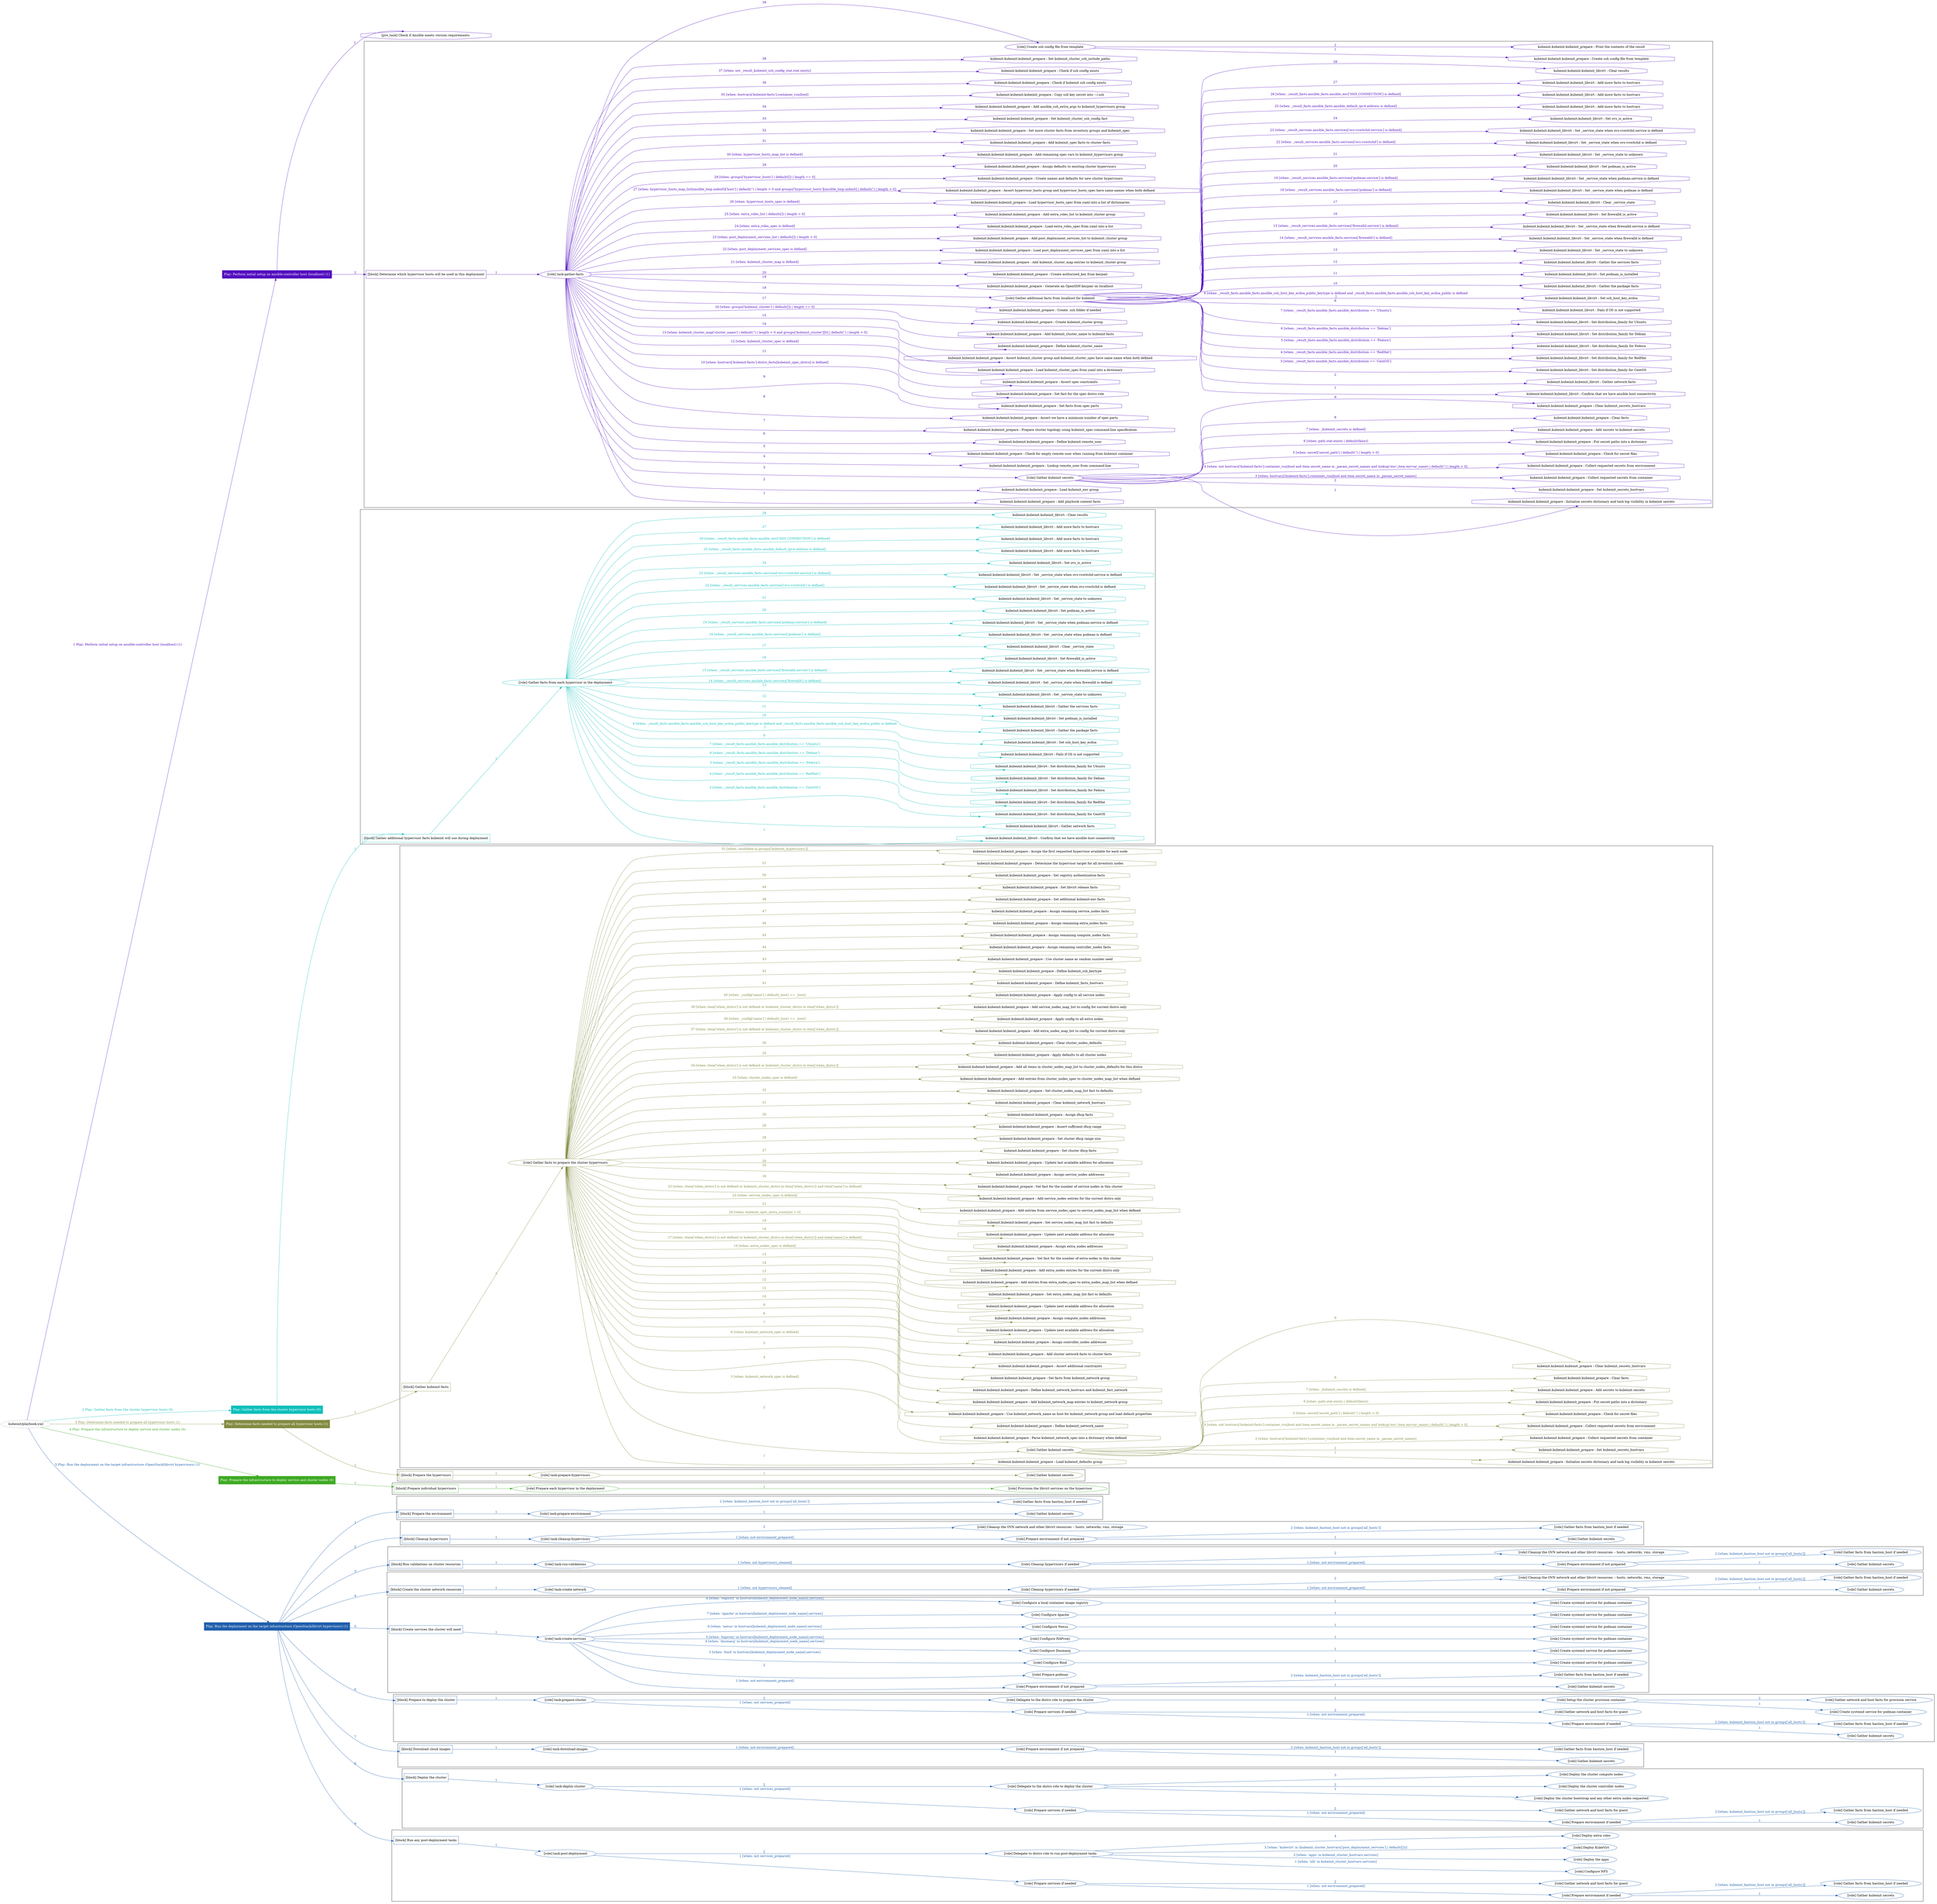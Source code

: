 digraph {
	graph [concentrate=true ordering=in rankdir=LR ratio=fill]
	edge [esep=5 sep=10]
	"kubeinit/playbook.yml" [URL="/home/runner/work/kubeinit/kubeinit/kubeinit/playbook.yml" id=playbook_e8d20530 style=dotted]
	"kubeinit/playbook.yml" -> play_456719d7 [label="1 Play: Perform initial setup on ansible-controller host (localhost) (1)" color="#520dbf" fontcolor="#520dbf" id=edge_play_456719d7 labeltooltip="1 Play: Perform initial setup on ansible-controller host (localhost) (1)" tooltip="1 Play: Perform initial setup on ansible-controller host (localhost) (1)"]
	subgraph "Play: Perform initial setup on ansible-controller host (localhost) (1)" {
		play_456719d7 [label="Play: Perform initial setup on ansible-controller host (localhost) (1)" URL="/home/runner/work/kubeinit/kubeinit/kubeinit/playbook.yml" color="#520dbf" fontcolor="#ffffff" id=play_456719d7 shape=box style=filled tooltip=localhost]
		pre_task_cbf7f068 [label="[pre_task] Check if Ansible meets version requirements." URL="/home/runner/work/kubeinit/kubeinit/kubeinit/playbook.yml" color="#520dbf" id=pre_task_cbf7f068 shape=octagon tooltip="Check if Ansible meets version requirements."]
		play_456719d7 -> pre_task_cbf7f068 [label="1 " color="#520dbf" fontcolor="#520dbf" id=edge_pre_task_cbf7f068 labeltooltip="1 " tooltip="1 "]
		play_456719d7 -> block_7800e49b [label=2 color="#520dbf" fontcolor="#520dbf" id=edge_block_7800e49b labeltooltip=2 tooltip=2]
		subgraph cluster_block_7800e49b {
			block_7800e49b [label="[block] Determine which hypervisor hosts will be used in this deployment" URL="/home/runner/work/kubeinit/kubeinit/kubeinit/playbook.yml" color="#520dbf" id=block_7800e49b labeltooltip="Determine which hypervisor hosts will be used in this deployment" shape=box tooltip="Determine which hypervisor hosts will be used in this deployment"]
			block_7800e49b -> role_25c05f59 [label="1 " color="#520dbf" fontcolor="#520dbf" id=edge_role_25c05f59 labeltooltip="1 " tooltip="1 "]
			subgraph "task-gather-facts" {
				role_25c05f59 [label="[role] task-gather-facts" URL="/home/runner/work/kubeinit/kubeinit/kubeinit/playbook.yml" color="#520dbf" id=role_25c05f59 tooltip="task-gather-facts"]
				task_41da511c [label="kubeinit.kubeinit.kubeinit_prepare : Add playbook context facts" URL="/home/runner/.ansible/collections/ansible_collections/kubeinit/kubeinit/roles/kubeinit_prepare/tasks/build_hypervisors_group.yml" color="#520dbf" id=task_41da511c shape=octagon tooltip="kubeinit.kubeinit.kubeinit_prepare : Add playbook context facts"]
				role_25c05f59 -> task_41da511c [label="1 " color="#520dbf" fontcolor="#520dbf" id=edge_task_41da511c labeltooltip="1 " tooltip="1 "]
				task_cf04f409 [label="kubeinit.kubeinit.kubeinit_prepare : Load kubeinit_env group" URL="/home/runner/.ansible/collections/ansible_collections/kubeinit/kubeinit/roles/kubeinit_prepare/tasks/build_hypervisors_group.yml" color="#520dbf" id=task_cf04f409 shape=octagon tooltip="kubeinit.kubeinit.kubeinit_prepare : Load kubeinit_env group"]
				role_25c05f59 -> task_cf04f409 [label="2 " color="#520dbf" fontcolor="#520dbf" id=edge_task_cf04f409 labeltooltip="2 " tooltip="2 "]
				role_25c05f59 -> role_23dc0c63 [label="3 " color="#520dbf" fontcolor="#520dbf" id=edge_role_23dc0c63 labeltooltip="3 " tooltip="3 "]
				subgraph "Gather kubeinit secrets" {
					role_23dc0c63 [label="[role] Gather kubeinit secrets" URL="/home/runner/.ansible/collections/ansible_collections/kubeinit/kubeinit/roles/kubeinit_prepare/tasks/build_hypervisors_group.yml" color="#520dbf" id=role_23dc0c63 tooltip="Gather kubeinit secrets"]
					task_0c742e96 [label="kubeinit.kubeinit.kubeinit_prepare : Initialize secrets dictionary and task log visibility in kubeinit secrets" URL="/home/runner/.ansible/collections/ansible_collections/kubeinit/kubeinit/roles/kubeinit_prepare/tasks/gather_kubeinit_secrets.yml" color="#520dbf" id=task_0c742e96 shape=octagon tooltip="kubeinit.kubeinit.kubeinit_prepare : Initialize secrets dictionary and task log visibility in kubeinit secrets"]
					role_23dc0c63 -> task_0c742e96 [label="1 " color="#520dbf" fontcolor="#520dbf" id=edge_task_0c742e96 labeltooltip="1 " tooltip="1 "]
					task_1b14b550 [label="kubeinit.kubeinit.kubeinit_prepare : Set kubeinit_secrets_hostvars" URL="/home/runner/.ansible/collections/ansible_collections/kubeinit/kubeinit/roles/kubeinit_prepare/tasks/gather_kubeinit_secrets.yml" color="#520dbf" id=task_1b14b550 shape=octagon tooltip="kubeinit.kubeinit.kubeinit_prepare : Set kubeinit_secrets_hostvars"]
					role_23dc0c63 -> task_1b14b550 [label="2 " color="#520dbf" fontcolor="#520dbf" id=edge_task_1b14b550 labeltooltip="2 " tooltip="2 "]
					task_f3834794 [label="kubeinit.kubeinit.kubeinit_prepare : Collect requested secrets from container" URL="/home/runner/.ansible/collections/ansible_collections/kubeinit/kubeinit/roles/kubeinit_prepare/tasks/gather_kubeinit_secrets.yml" color="#520dbf" id=task_f3834794 shape=octagon tooltip="kubeinit.kubeinit.kubeinit_prepare : Collect requested secrets from container"]
					role_23dc0c63 -> task_f3834794 [label="3 [when: hostvars['kubeinit-facts'].container_run|bool and item.secret_name in _param_secret_names]" color="#520dbf" fontcolor="#520dbf" id=edge_task_f3834794 labeltooltip="3 [when: hostvars['kubeinit-facts'].container_run|bool and item.secret_name in _param_secret_names]" tooltip="3 [when: hostvars['kubeinit-facts'].container_run|bool and item.secret_name in _param_secret_names]"]
					task_49fce1c3 [label="kubeinit.kubeinit.kubeinit_prepare : Collect requested secrets from environment" URL="/home/runner/.ansible/collections/ansible_collections/kubeinit/kubeinit/roles/kubeinit_prepare/tasks/gather_kubeinit_secrets.yml" color="#520dbf" id=task_49fce1c3 shape=octagon tooltip="kubeinit.kubeinit.kubeinit_prepare : Collect requested secrets from environment"]
					role_23dc0c63 -> task_49fce1c3 [label="4 [when: not hostvars['kubeinit-facts'].container_run|bool and item.secret_name in _param_secret_names and lookup('env',item.envvar_name) | default('') | length > 0]" color="#520dbf" fontcolor="#520dbf" id=edge_task_49fce1c3 labeltooltip="4 [when: not hostvars['kubeinit-facts'].container_run|bool and item.secret_name in _param_secret_names and lookup('env',item.envvar_name) | default('') | length > 0]" tooltip="4 [when: not hostvars['kubeinit-facts'].container_run|bool and item.secret_name in _param_secret_names and lookup('env',item.envvar_name) | default('') | length > 0]"]
					task_c29868bd [label="kubeinit.kubeinit.kubeinit_prepare : Check for secret files" URL="/home/runner/.ansible/collections/ansible_collections/kubeinit/kubeinit/roles/kubeinit_prepare/tasks/gather_kubeinit_secrets.yml" color="#520dbf" id=task_c29868bd shape=octagon tooltip="kubeinit.kubeinit.kubeinit_prepare : Check for secret files"]
					role_23dc0c63 -> task_c29868bd [label="5 [when: secret['secret_path'] | default('') | length > 0]" color="#520dbf" fontcolor="#520dbf" id=edge_task_c29868bd labeltooltip="5 [when: secret['secret_path'] | default('') | length > 0]" tooltip="5 [when: secret['secret_path'] | default('') | length > 0]"]
					task_485ba1c6 [label="kubeinit.kubeinit.kubeinit_prepare : Put secret paths into a dictionary" URL="/home/runner/.ansible/collections/ansible_collections/kubeinit/kubeinit/roles/kubeinit_prepare/tasks/gather_kubeinit_secrets.yml" color="#520dbf" id=task_485ba1c6 shape=octagon tooltip="kubeinit.kubeinit.kubeinit_prepare : Put secret paths into a dictionary"]
					role_23dc0c63 -> task_485ba1c6 [label="6 [when: path.stat.exists | default(false)]" color="#520dbf" fontcolor="#520dbf" id=edge_task_485ba1c6 labeltooltip="6 [when: path.stat.exists | default(false)]" tooltip="6 [when: path.stat.exists | default(false)]"]
					task_bff29775 [label="kubeinit.kubeinit.kubeinit_prepare : Add secrets to kubeinit secrets" URL="/home/runner/.ansible/collections/ansible_collections/kubeinit/kubeinit/roles/kubeinit_prepare/tasks/gather_kubeinit_secrets.yml" color="#520dbf" id=task_bff29775 shape=octagon tooltip="kubeinit.kubeinit.kubeinit_prepare : Add secrets to kubeinit secrets"]
					role_23dc0c63 -> task_bff29775 [label="7 [when: _kubeinit_secrets is defined]" color="#520dbf" fontcolor="#520dbf" id=edge_task_bff29775 labeltooltip="7 [when: _kubeinit_secrets is defined]" tooltip="7 [when: _kubeinit_secrets is defined]"]
					task_ad243af7 [label="kubeinit.kubeinit.kubeinit_prepare : Clear facts" URL="/home/runner/.ansible/collections/ansible_collections/kubeinit/kubeinit/roles/kubeinit_prepare/tasks/gather_kubeinit_secrets.yml" color="#520dbf" id=task_ad243af7 shape=octagon tooltip="kubeinit.kubeinit.kubeinit_prepare : Clear facts"]
					role_23dc0c63 -> task_ad243af7 [label="8 " color="#520dbf" fontcolor="#520dbf" id=edge_task_ad243af7 labeltooltip="8 " tooltip="8 "]
					task_d3fcb4f0 [label="kubeinit.kubeinit.kubeinit_prepare : Clear kubeinit_secrets_hostvars" URL="/home/runner/.ansible/collections/ansible_collections/kubeinit/kubeinit/roles/kubeinit_prepare/tasks/gather_kubeinit_secrets.yml" color="#520dbf" id=task_d3fcb4f0 shape=octagon tooltip="kubeinit.kubeinit.kubeinit_prepare : Clear kubeinit_secrets_hostvars"]
					role_23dc0c63 -> task_d3fcb4f0 [label="9 " color="#520dbf" fontcolor="#520dbf" id=edge_task_d3fcb4f0 labeltooltip="9 " tooltip="9 "]
				}
				task_ce1771ad [label="kubeinit.kubeinit.kubeinit_prepare : Lookup remote_user from command-line" URL="/home/runner/.ansible/collections/ansible_collections/kubeinit/kubeinit/roles/kubeinit_prepare/tasks/build_hypervisors_group.yml" color="#520dbf" id=task_ce1771ad shape=octagon tooltip="kubeinit.kubeinit.kubeinit_prepare : Lookup remote_user from command-line"]
				role_25c05f59 -> task_ce1771ad [label="4 " color="#520dbf" fontcolor="#520dbf" id=edge_task_ce1771ad labeltooltip="4 " tooltip="4 "]
				task_429a718d [label="kubeinit.kubeinit.kubeinit_prepare : Check for empty remote user when running from kubeinit container" URL="/home/runner/.ansible/collections/ansible_collections/kubeinit/kubeinit/roles/kubeinit_prepare/tasks/build_hypervisors_group.yml" color="#520dbf" id=task_429a718d shape=octagon tooltip="kubeinit.kubeinit.kubeinit_prepare : Check for empty remote user when running from kubeinit container"]
				role_25c05f59 -> task_429a718d [label="5 " color="#520dbf" fontcolor="#520dbf" id=edge_task_429a718d labeltooltip="5 " tooltip="5 "]
				task_3162d1ca [label="kubeinit.kubeinit.kubeinit_prepare : Define kubeinit remote_user" URL="/home/runner/.ansible/collections/ansible_collections/kubeinit/kubeinit/roles/kubeinit_prepare/tasks/build_hypervisors_group.yml" color="#520dbf" id=task_3162d1ca shape=octagon tooltip="kubeinit.kubeinit.kubeinit_prepare : Define kubeinit remote_user"]
				role_25c05f59 -> task_3162d1ca [label="6 " color="#520dbf" fontcolor="#520dbf" id=edge_task_3162d1ca labeltooltip="6 " tooltip="6 "]
				task_42caee0c [label="kubeinit.kubeinit.kubeinit_prepare : Prepare cluster topology using kubeinit_spec command-line specification" URL="/home/runner/.ansible/collections/ansible_collections/kubeinit/kubeinit/roles/kubeinit_prepare/tasks/build_hypervisors_group.yml" color="#520dbf" id=task_42caee0c shape=octagon tooltip="kubeinit.kubeinit.kubeinit_prepare : Prepare cluster topology using kubeinit_spec command-line specification"]
				role_25c05f59 -> task_42caee0c [label="7 " color="#520dbf" fontcolor="#520dbf" id=edge_task_42caee0c labeltooltip="7 " tooltip="7 "]
				task_b93e169c [label="kubeinit.kubeinit.kubeinit_prepare : Assert we have a minimum number of spec parts" URL="/home/runner/.ansible/collections/ansible_collections/kubeinit/kubeinit/roles/kubeinit_prepare/tasks/build_hypervisors_group.yml" color="#520dbf" id=task_b93e169c shape=octagon tooltip="kubeinit.kubeinit.kubeinit_prepare : Assert we have a minimum number of spec parts"]
				role_25c05f59 -> task_b93e169c [label="8 " color="#520dbf" fontcolor="#520dbf" id=edge_task_b93e169c labeltooltip="8 " tooltip="8 "]
				task_8e36fea6 [label="kubeinit.kubeinit.kubeinit_prepare : Set facts from spec parts" URL="/home/runner/.ansible/collections/ansible_collections/kubeinit/kubeinit/roles/kubeinit_prepare/tasks/build_hypervisors_group.yml" color="#520dbf" id=task_8e36fea6 shape=octagon tooltip="kubeinit.kubeinit.kubeinit_prepare : Set facts from spec parts"]
				role_25c05f59 -> task_8e36fea6 [label="9 " color="#520dbf" fontcolor="#520dbf" id=edge_task_8e36fea6 labeltooltip="9 " tooltip="9 "]
				task_d56ea9ab [label="kubeinit.kubeinit.kubeinit_prepare : Set fact for the spec distro role" URL="/home/runner/.ansible/collections/ansible_collections/kubeinit/kubeinit/roles/kubeinit_prepare/tasks/build_hypervisors_group.yml" color="#520dbf" id=task_d56ea9ab shape=octagon tooltip="kubeinit.kubeinit.kubeinit_prepare : Set fact for the spec distro role"]
				role_25c05f59 -> task_d56ea9ab [label="10 [when: hostvars['kubeinit-facts'].distro_facts[kubeinit_spec_distro] is defined]" color="#520dbf" fontcolor="#520dbf" id=edge_task_d56ea9ab labeltooltip="10 [when: hostvars['kubeinit-facts'].distro_facts[kubeinit_spec_distro] is defined]" tooltip="10 [when: hostvars['kubeinit-facts'].distro_facts[kubeinit_spec_distro] is defined]"]
				task_07a8b0dc [label="kubeinit.kubeinit.kubeinit_prepare : Assert spec constraints" URL="/home/runner/.ansible/collections/ansible_collections/kubeinit/kubeinit/roles/kubeinit_prepare/tasks/build_hypervisors_group.yml" color="#520dbf" id=task_07a8b0dc shape=octagon tooltip="kubeinit.kubeinit.kubeinit_prepare : Assert spec constraints"]
				role_25c05f59 -> task_07a8b0dc [label="11 " color="#520dbf" fontcolor="#520dbf" id=edge_task_07a8b0dc labeltooltip="11 " tooltip="11 "]
				task_f0ffc391 [label="kubeinit.kubeinit.kubeinit_prepare : Load kubeinit_cluster_spec from yaml into a dictionary" URL="/home/runner/.ansible/collections/ansible_collections/kubeinit/kubeinit/roles/kubeinit_prepare/tasks/build_hypervisors_group.yml" color="#520dbf" id=task_f0ffc391 shape=octagon tooltip="kubeinit.kubeinit.kubeinit_prepare : Load kubeinit_cluster_spec from yaml into a dictionary"]
				role_25c05f59 -> task_f0ffc391 [label="12 [when: kubeinit_cluster_spec is defined]" color="#520dbf" fontcolor="#520dbf" id=edge_task_f0ffc391 labeltooltip="12 [when: kubeinit_cluster_spec is defined]" tooltip="12 [when: kubeinit_cluster_spec is defined]"]
				task_68d85bc4 [label="kubeinit.kubeinit.kubeinit_prepare : Assert kubeinit_cluster group and kubeinit_cluster_spec have same name when both defined" URL="/home/runner/.ansible/collections/ansible_collections/kubeinit/kubeinit/roles/kubeinit_prepare/tasks/build_hypervisors_group.yml" color="#520dbf" id=task_68d85bc4 shape=octagon tooltip="kubeinit.kubeinit.kubeinit_prepare : Assert kubeinit_cluster group and kubeinit_cluster_spec have same name when both defined"]
				role_25c05f59 -> task_68d85bc4 [label="13 [when: kubeinit_cluster_map['cluster_name'] | default('') | length > 0 and groups['kubeinit_cluster'][0] | default('') | length > 0]" color="#520dbf" fontcolor="#520dbf" id=edge_task_68d85bc4 labeltooltip="13 [when: kubeinit_cluster_map['cluster_name'] | default('') | length > 0 and groups['kubeinit_cluster'][0] | default('') | length > 0]" tooltip="13 [when: kubeinit_cluster_map['cluster_name'] | default('') | length > 0 and groups['kubeinit_cluster'][0] | default('') | length > 0]"]
				task_f1ba94f8 [label="kubeinit.kubeinit.kubeinit_prepare : Define kubeinit_cluster_name" URL="/home/runner/.ansible/collections/ansible_collections/kubeinit/kubeinit/roles/kubeinit_prepare/tasks/build_hypervisors_group.yml" color="#520dbf" id=task_f1ba94f8 shape=octagon tooltip="kubeinit.kubeinit.kubeinit_prepare : Define kubeinit_cluster_name"]
				role_25c05f59 -> task_f1ba94f8 [label="14 " color="#520dbf" fontcolor="#520dbf" id=edge_task_f1ba94f8 labeltooltip="14 " tooltip="14 "]
				task_5102813c [label="kubeinit.kubeinit.kubeinit_prepare : Add kubeinit_cluster_name to kubeinit-facts" URL="/home/runner/.ansible/collections/ansible_collections/kubeinit/kubeinit/roles/kubeinit_prepare/tasks/build_hypervisors_group.yml" color="#520dbf" id=task_5102813c shape=octagon tooltip="kubeinit.kubeinit.kubeinit_prepare : Add kubeinit_cluster_name to kubeinit-facts"]
				role_25c05f59 -> task_5102813c [label="15 " color="#520dbf" fontcolor="#520dbf" id=edge_task_5102813c labeltooltip="15 " tooltip="15 "]
				task_93f3d5ef [label="kubeinit.kubeinit.kubeinit_prepare : Create kubeinit_cluster group" URL="/home/runner/.ansible/collections/ansible_collections/kubeinit/kubeinit/roles/kubeinit_prepare/tasks/build_hypervisors_group.yml" color="#520dbf" id=task_93f3d5ef shape=octagon tooltip="kubeinit.kubeinit.kubeinit_prepare : Create kubeinit_cluster group"]
				role_25c05f59 -> task_93f3d5ef [label="16 [when: groups['kubeinit_cluster'] | default([]) | length == 0]" color="#520dbf" fontcolor="#520dbf" id=edge_task_93f3d5ef labeltooltip="16 [when: groups['kubeinit_cluster'] | default([]) | length == 0]" tooltip="16 [when: groups['kubeinit_cluster'] | default([]) | length == 0]"]
				task_600b90d7 [label="kubeinit.kubeinit.kubeinit_prepare : Create .ssh folder if needed" URL="/home/runner/.ansible/collections/ansible_collections/kubeinit/kubeinit/roles/kubeinit_prepare/tasks/build_hypervisors_group.yml" color="#520dbf" id=task_600b90d7 shape=octagon tooltip="kubeinit.kubeinit.kubeinit_prepare : Create .ssh folder if needed"]
				role_25c05f59 -> task_600b90d7 [label="17 " color="#520dbf" fontcolor="#520dbf" id=edge_task_600b90d7 labeltooltip="17 " tooltip="17 "]
				role_25c05f59 -> role_fb052e33 [label="18 " color="#520dbf" fontcolor="#520dbf" id=edge_role_fb052e33 labeltooltip="18 " tooltip="18 "]
				subgraph "Gather additional facts from localhost for kubeinit" {
					role_fb052e33 [label="[role] Gather additional facts from localhost for kubeinit" URL="/home/runner/.ansible/collections/ansible_collections/kubeinit/kubeinit/roles/kubeinit_prepare/tasks/build_hypervisors_group.yml" color="#520dbf" id=role_fb052e33 tooltip="Gather additional facts from localhost for kubeinit"]
					task_fc6c4eee [label="kubeinit.kubeinit.kubeinit_libvirt : Confirm that we have ansible host connectivity" URL="/home/runner/.ansible/collections/ansible_collections/kubeinit/kubeinit/roles/kubeinit_libvirt/tasks/gather_host_facts.yml" color="#520dbf" id=task_fc6c4eee shape=octagon tooltip="kubeinit.kubeinit.kubeinit_libvirt : Confirm that we have ansible host connectivity"]
					role_fb052e33 -> task_fc6c4eee [label="1 " color="#520dbf" fontcolor="#520dbf" id=edge_task_fc6c4eee labeltooltip="1 " tooltip="1 "]
					task_18c318d5 [label="kubeinit.kubeinit.kubeinit_libvirt : Gather network facts" URL="/home/runner/.ansible/collections/ansible_collections/kubeinit/kubeinit/roles/kubeinit_libvirt/tasks/gather_host_facts.yml" color="#520dbf" id=task_18c318d5 shape=octagon tooltip="kubeinit.kubeinit.kubeinit_libvirt : Gather network facts"]
					role_fb052e33 -> task_18c318d5 [label="2 " color="#520dbf" fontcolor="#520dbf" id=edge_task_18c318d5 labeltooltip="2 " tooltip="2 "]
					task_d012020c [label="kubeinit.kubeinit.kubeinit_libvirt : Set distribution_family for CentOS" URL="/home/runner/.ansible/collections/ansible_collections/kubeinit/kubeinit/roles/kubeinit_libvirt/tasks/gather_host_facts.yml" color="#520dbf" id=task_d012020c shape=octagon tooltip="kubeinit.kubeinit.kubeinit_libvirt : Set distribution_family for CentOS"]
					role_fb052e33 -> task_d012020c [label="3 [when: _result_facts.ansible_facts.ansible_distribution == 'CentOS']" color="#520dbf" fontcolor="#520dbf" id=edge_task_d012020c labeltooltip="3 [when: _result_facts.ansible_facts.ansible_distribution == 'CentOS']" tooltip="3 [when: _result_facts.ansible_facts.ansible_distribution == 'CentOS']"]
					task_c0af0303 [label="kubeinit.kubeinit.kubeinit_libvirt : Set distribution_family for RedHat" URL="/home/runner/.ansible/collections/ansible_collections/kubeinit/kubeinit/roles/kubeinit_libvirt/tasks/gather_host_facts.yml" color="#520dbf" id=task_c0af0303 shape=octagon tooltip="kubeinit.kubeinit.kubeinit_libvirt : Set distribution_family for RedHat"]
					role_fb052e33 -> task_c0af0303 [label="4 [when: _result_facts.ansible_facts.ansible_distribution == 'RedHat']" color="#520dbf" fontcolor="#520dbf" id=edge_task_c0af0303 labeltooltip="4 [when: _result_facts.ansible_facts.ansible_distribution == 'RedHat']" tooltip="4 [when: _result_facts.ansible_facts.ansible_distribution == 'RedHat']"]
					task_4a2f98eb [label="kubeinit.kubeinit.kubeinit_libvirt : Set distribution_family for Fedora" URL="/home/runner/.ansible/collections/ansible_collections/kubeinit/kubeinit/roles/kubeinit_libvirt/tasks/gather_host_facts.yml" color="#520dbf" id=task_4a2f98eb shape=octagon tooltip="kubeinit.kubeinit.kubeinit_libvirt : Set distribution_family for Fedora"]
					role_fb052e33 -> task_4a2f98eb [label="5 [when: _result_facts.ansible_facts.ansible_distribution == 'Fedora']" color="#520dbf" fontcolor="#520dbf" id=edge_task_4a2f98eb labeltooltip="5 [when: _result_facts.ansible_facts.ansible_distribution == 'Fedora']" tooltip="5 [when: _result_facts.ansible_facts.ansible_distribution == 'Fedora']"]
					task_2921eaf7 [label="kubeinit.kubeinit.kubeinit_libvirt : Set distribution_family for Debian" URL="/home/runner/.ansible/collections/ansible_collections/kubeinit/kubeinit/roles/kubeinit_libvirt/tasks/gather_host_facts.yml" color="#520dbf" id=task_2921eaf7 shape=octagon tooltip="kubeinit.kubeinit.kubeinit_libvirt : Set distribution_family for Debian"]
					role_fb052e33 -> task_2921eaf7 [label="6 [when: _result_facts.ansible_facts.ansible_distribution == 'Debian']" color="#520dbf" fontcolor="#520dbf" id=edge_task_2921eaf7 labeltooltip="6 [when: _result_facts.ansible_facts.ansible_distribution == 'Debian']" tooltip="6 [when: _result_facts.ansible_facts.ansible_distribution == 'Debian']"]
					task_2722bd73 [label="kubeinit.kubeinit.kubeinit_libvirt : Set distribution_family for Ubuntu" URL="/home/runner/.ansible/collections/ansible_collections/kubeinit/kubeinit/roles/kubeinit_libvirt/tasks/gather_host_facts.yml" color="#520dbf" id=task_2722bd73 shape=octagon tooltip="kubeinit.kubeinit.kubeinit_libvirt : Set distribution_family for Ubuntu"]
					role_fb052e33 -> task_2722bd73 [label="7 [when: _result_facts.ansible_facts.ansible_distribution == 'Ubuntu']" color="#520dbf" fontcolor="#520dbf" id=edge_task_2722bd73 labeltooltip="7 [when: _result_facts.ansible_facts.ansible_distribution == 'Ubuntu']" tooltip="7 [when: _result_facts.ansible_facts.ansible_distribution == 'Ubuntu']"]
					task_99169bbc [label="kubeinit.kubeinit.kubeinit_libvirt : Fails if OS is not supported" URL="/home/runner/.ansible/collections/ansible_collections/kubeinit/kubeinit/roles/kubeinit_libvirt/tasks/gather_host_facts.yml" color="#520dbf" id=task_99169bbc shape=octagon tooltip="kubeinit.kubeinit.kubeinit_libvirt : Fails if OS is not supported"]
					role_fb052e33 -> task_99169bbc [label="8 " color="#520dbf" fontcolor="#520dbf" id=edge_task_99169bbc labeltooltip="8 " tooltip="8 "]
					task_7882c5c7 [label="kubeinit.kubeinit.kubeinit_libvirt : Set ssh_host_key_ecdsa" URL="/home/runner/.ansible/collections/ansible_collections/kubeinit/kubeinit/roles/kubeinit_libvirt/tasks/gather_host_facts.yml" color="#520dbf" id=task_7882c5c7 shape=octagon tooltip="kubeinit.kubeinit.kubeinit_libvirt : Set ssh_host_key_ecdsa"]
					role_fb052e33 -> task_7882c5c7 [label="9 [when: _result_facts.ansible_facts.ansible_ssh_host_key_ecdsa_public_keytype is defined and _result_facts.ansible_facts.ansible_ssh_host_key_ecdsa_public is defined
]" color="#520dbf" fontcolor="#520dbf" id=edge_task_7882c5c7 labeltooltip="9 [when: _result_facts.ansible_facts.ansible_ssh_host_key_ecdsa_public_keytype is defined and _result_facts.ansible_facts.ansible_ssh_host_key_ecdsa_public is defined
]" tooltip="9 [when: _result_facts.ansible_facts.ansible_ssh_host_key_ecdsa_public_keytype is defined and _result_facts.ansible_facts.ansible_ssh_host_key_ecdsa_public is defined
]"]
					task_bc265442 [label="kubeinit.kubeinit.kubeinit_libvirt : Gather the package facts" URL="/home/runner/.ansible/collections/ansible_collections/kubeinit/kubeinit/roles/kubeinit_libvirt/tasks/gather_host_facts.yml" color="#520dbf" id=task_bc265442 shape=octagon tooltip="kubeinit.kubeinit.kubeinit_libvirt : Gather the package facts"]
					role_fb052e33 -> task_bc265442 [label="10 " color="#520dbf" fontcolor="#520dbf" id=edge_task_bc265442 labeltooltip="10 " tooltip="10 "]
					task_eedb23ba [label="kubeinit.kubeinit.kubeinit_libvirt : Set podman_is_installed" URL="/home/runner/.ansible/collections/ansible_collections/kubeinit/kubeinit/roles/kubeinit_libvirt/tasks/gather_host_facts.yml" color="#520dbf" id=task_eedb23ba shape=octagon tooltip="kubeinit.kubeinit.kubeinit_libvirt : Set podman_is_installed"]
					role_fb052e33 -> task_eedb23ba [label="11 " color="#520dbf" fontcolor="#520dbf" id=edge_task_eedb23ba labeltooltip="11 " tooltip="11 "]
					task_ee632d6b [label="kubeinit.kubeinit.kubeinit_libvirt : Gather the services facts" URL="/home/runner/.ansible/collections/ansible_collections/kubeinit/kubeinit/roles/kubeinit_libvirt/tasks/gather_host_facts.yml" color="#520dbf" id=task_ee632d6b shape=octagon tooltip="kubeinit.kubeinit.kubeinit_libvirt : Gather the services facts"]
					role_fb052e33 -> task_ee632d6b [label="12 " color="#520dbf" fontcolor="#520dbf" id=edge_task_ee632d6b labeltooltip="12 " tooltip="12 "]
					task_ace7982c [label="kubeinit.kubeinit.kubeinit_libvirt : Set _service_state to unknown" URL="/home/runner/.ansible/collections/ansible_collections/kubeinit/kubeinit/roles/kubeinit_libvirt/tasks/gather_host_facts.yml" color="#520dbf" id=task_ace7982c shape=octagon tooltip="kubeinit.kubeinit.kubeinit_libvirt : Set _service_state to unknown"]
					role_fb052e33 -> task_ace7982c [label="13 " color="#520dbf" fontcolor="#520dbf" id=edge_task_ace7982c labeltooltip="13 " tooltip="13 "]
					task_c0f60b0d [label="kubeinit.kubeinit.kubeinit_libvirt : Set _service_state when firewalld is defined" URL="/home/runner/.ansible/collections/ansible_collections/kubeinit/kubeinit/roles/kubeinit_libvirt/tasks/gather_host_facts.yml" color="#520dbf" id=task_c0f60b0d shape=octagon tooltip="kubeinit.kubeinit.kubeinit_libvirt : Set _service_state when firewalld is defined"]
					role_fb052e33 -> task_c0f60b0d [label="14 [when: _result_services.ansible_facts.services['firewalld'] is defined]" color="#520dbf" fontcolor="#520dbf" id=edge_task_c0f60b0d labeltooltip="14 [when: _result_services.ansible_facts.services['firewalld'] is defined]" tooltip="14 [when: _result_services.ansible_facts.services['firewalld'] is defined]"]
					task_675cad2b [label="kubeinit.kubeinit.kubeinit_libvirt : Set _service_state when firewalld.service is defined" URL="/home/runner/.ansible/collections/ansible_collections/kubeinit/kubeinit/roles/kubeinit_libvirt/tasks/gather_host_facts.yml" color="#520dbf" id=task_675cad2b shape=octagon tooltip="kubeinit.kubeinit.kubeinit_libvirt : Set _service_state when firewalld.service is defined"]
					role_fb052e33 -> task_675cad2b [label="15 [when: _result_services.ansible_facts.services['firewalld.service'] is defined]" color="#520dbf" fontcolor="#520dbf" id=edge_task_675cad2b labeltooltip="15 [when: _result_services.ansible_facts.services['firewalld.service'] is defined]" tooltip="15 [when: _result_services.ansible_facts.services['firewalld.service'] is defined]"]
					task_dcf6ac3a [label="kubeinit.kubeinit.kubeinit_libvirt : Set firewalld_is_active" URL="/home/runner/.ansible/collections/ansible_collections/kubeinit/kubeinit/roles/kubeinit_libvirt/tasks/gather_host_facts.yml" color="#520dbf" id=task_dcf6ac3a shape=octagon tooltip="kubeinit.kubeinit.kubeinit_libvirt : Set firewalld_is_active"]
					role_fb052e33 -> task_dcf6ac3a [label="16 " color="#520dbf" fontcolor="#520dbf" id=edge_task_dcf6ac3a labeltooltip="16 " tooltip="16 "]
					task_901ffb20 [label="kubeinit.kubeinit.kubeinit_libvirt : Clear _service_state" URL="/home/runner/.ansible/collections/ansible_collections/kubeinit/kubeinit/roles/kubeinit_libvirt/tasks/gather_host_facts.yml" color="#520dbf" id=task_901ffb20 shape=octagon tooltip="kubeinit.kubeinit.kubeinit_libvirt : Clear _service_state"]
					role_fb052e33 -> task_901ffb20 [label="17 " color="#520dbf" fontcolor="#520dbf" id=edge_task_901ffb20 labeltooltip="17 " tooltip="17 "]
					task_7004edf0 [label="kubeinit.kubeinit.kubeinit_libvirt : Set _service_state when podman is defined" URL="/home/runner/.ansible/collections/ansible_collections/kubeinit/kubeinit/roles/kubeinit_libvirt/tasks/gather_host_facts.yml" color="#520dbf" id=task_7004edf0 shape=octagon tooltip="kubeinit.kubeinit.kubeinit_libvirt : Set _service_state when podman is defined"]
					role_fb052e33 -> task_7004edf0 [label="18 [when: _result_services.ansible_facts.services['podman'] is defined]" color="#520dbf" fontcolor="#520dbf" id=edge_task_7004edf0 labeltooltip="18 [when: _result_services.ansible_facts.services['podman'] is defined]" tooltip="18 [when: _result_services.ansible_facts.services['podman'] is defined]"]
					task_413f09b3 [label="kubeinit.kubeinit.kubeinit_libvirt : Set _service_state when podman.service is defined" URL="/home/runner/.ansible/collections/ansible_collections/kubeinit/kubeinit/roles/kubeinit_libvirt/tasks/gather_host_facts.yml" color="#520dbf" id=task_413f09b3 shape=octagon tooltip="kubeinit.kubeinit.kubeinit_libvirt : Set _service_state when podman.service is defined"]
					role_fb052e33 -> task_413f09b3 [label="19 [when: _result_services.ansible_facts.services['podman.service'] is defined]" color="#520dbf" fontcolor="#520dbf" id=edge_task_413f09b3 labeltooltip="19 [when: _result_services.ansible_facts.services['podman.service'] is defined]" tooltip="19 [when: _result_services.ansible_facts.services['podman.service'] is defined]"]
					task_20ec7bfa [label="kubeinit.kubeinit.kubeinit_libvirt : Set podman_is_active" URL="/home/runner/.ansible/collections/ansible_collections/kubeinit/kubeinit/roles/kubeinit_libvirt/tasks/gather_host_facts.yml" color="#520dbf" id=task_20ec7bfa shape=octagon tooltip="kubeinit.kubeinit.kubeinit_libvirt : Set podman_is_active"]
					role_fb052e33 -> task_20ec7bfa [label="20 " color="#520dbf" fontcolor="#520dbf" id=edge_task_20ec7bfa labeltooltip="20 " tooltip="20 "]
					task_855b750e [label="kubeinit.kubeinit.kubeinit_libvirt : Set _service_state to unknown" URL="/home/runner/.ansible/collections/ansible_collections/kubeinit/kubeinit/roles/kubeinit_libvirt/tasks/gather_host_facts.yml" color="#520dbf" id=task_855b750e shape=octagon tooltip="kubeinit.kubeinit.kubeinit_libvirt : Set _service_state to unknown"]
					role_fb052e33 -> task_855b750e [label="21 " color="#520dbf" fontcolor="#520dbf" id=edge_task_855b750e labeltooltip="21 " tooltip="21 "]
					task_9bc54dcc [label="kubeinit.kubeinit.kubeinit_libvirt : Set _service_state when ovs-vswitchd is defined" URL="/home/runner/.ansible/collections/ansible_collections/kubeinit/kubeinit/roles/kubeinit_libvirt/tasks/gather_host_facts.yml" color="#520dbf" id=task_9bc54dcc shape=octagon tooltip="kubeinit.kubeinit.kubeinit_libvirt : Set _service_state when ovs-vswitchd is defined"]
					role_fb052e33 -> task_9bc54dcc [label="22 [when: _result_services.ansible_facts.services['ovs-vswitchd'] is defined]" color="#520dbf" fontcolor="#520dbf" id=edge_task_9bc54dcc labeltooltip="22 [when: _result_services.ansible_facts.services['ovs-vswitchd'] is defined]" tooltip="22 [when: _result_services.ansible_facts.services['ovs-vswitchd'] is defined]"]
					task_43e8f9fe [label="kubeinit.kubeinit.kubeinit_libvirt : Set _service_state when ovs-vswitchd.service is defined" URL="/home/runner/.ansible/collections/ansible_collections/kubeinit/kubeinit/roles/kubeinit_libvirt/tasks/gather_host_facts.yml" color="#520dbf" id=task_43e8f9fe shape=octagon tooltip="kubeinit.kubeinit.kubeinit_libvirt : Set _service_state when ovs-vswitchd.service is defined"]
					role_fb052e33 -> task_43e8f9fe [label="23 [when: _result_services.ansible_facts.services['ovs-vswitchd.service'] is defined]" color="#520dbf" fontcolor="#520dbf" id=edge_task_43e8f9fe labeltooltip="23 [when: _result_services.ansible_facts.services['ovs-vswitchd.service'] is defined]" tooltip="23 [when: _result_services.ansible_facts.services['ovs-vswitchd.service'] is defined]"]
					task_85bd2ddc [label="kubeinit.kubeinit.kubeinit_libvirt : Set ovs_is_active" URL="/home/runner/.ansible/collections/ansible_collections/kubeinit/kubeinit/roles/kubeinit_libvirt/tasks/gather_host_facts.yml" color="#520dbf" id=task_85bd2ddc shape=octagon tooltip="kubeinit.kubeinit.kubeinit_libvirt : Set ovs_is_active"]
					role_fb052e33 -> task_85bd2ddc [label="24 " color="#520dbf" fontcolor="#520dbf" id=edge_task_85bd2ddc labeltooltip="24 " tooltip="24 "]
					task_5e4200e2 [label="kubeinit.kubeinit.kubeinit_libvirt : Add more facts to hostvars" URL="/home/runner/.ansible/collections/ansible_collections/kubeinit/kubeinit/roles/kubeinit_libvirt/tasks/gather_host_facts.yml" color="#520dbf" id=task_5e4200e2 shape=octagon tooltip="kubeinit.kubeinit.kubeinit_libvirt : Add more facts to hostvars"]
					role_fb052e33 -> task_5e4200e2 [label="25 [when: _result_facts.ansible_facts.ansible_default_ipv4.address is defined]" color="#520dbf" fontcolor="#520dbf" id=edge_task_5e4200e2 labeltooltip="25 [when: _result_facts.ansible_facts.ansible_default_ipv4.address is defined]" tooltip="25 [when: _result_facts.ansible_facts.ansible_default_ipv4.address is defined]"]
					task_5c483366 [label="kubeinit.kubeinit.kubeinit_libvirt : Add more facts to hostvars" URL="/home/runner/.ansible/collections/ansible_collections/kubeinit/kubeinit/roles/kubeinit_libvirt/tasks/gather_host_facts.yml" color="#520dbf" id=task_5c483366 shape=octagon tooltip="kubeinit.kubeinit.kubeinit_libvirt : Add more facts to hostvars"]
					role_fb052e33 -> task_5c483366 [label="26 [when: _result_facts.ansible_facts.ansible_env['SSH_CONNECTION'] is defined]" color="#520dbf" fontcolor="#520dbf" id=edge_task_5c483366 labeltooltip="26 [when: _result_facts.ansible_facts.ansible_env['SSH_CONNECTION'] is defined]" tooltip="26 [when: _result_facts.ansible_facts.ansible_env['SSH_CONNECTION'] is defined]"]
					task_d099bc59 [label="kubeinit.kubeinit.kubeinit_libvirt : Add more facts to hostvars" URL="/home/runner/.ansible/collections/ansible_collections/kubeinit/kubeinit/roles/kubeinit_libvirt/tasks/gather_host_facts.yml" color="#520dbf" id=task_d099bc59 shape=octagon tooltip="kubeinit.kubeinit.kubeinit_libvirt : Add more facts to hostvars"]
					role_fb052e33 -> task_d099bc59 [label="27 " color="#520dbf" fontcolor="#520dbf" id=edge_task_d099bc59 labeltooltip="27 " tooltip="27 "]
					task_4617f9fd [label="kubeinit.kubeinit.kubeinit_libvirt : Clear results" URL="/home/runner/.ansible/collections/ansible_collections/kubeinit/kubeinit/roles/kubeinit_libvirt/tasks/gather_host_facts.yml" color="#520dbf" id=task_4617f9fd shape=octagon tooltip="kubeinit.kubeinit.kubeinit_libvirt : Clear results"]
					role_fb052e33 -> task_4617f9fd [label="28 " color="#520dbf" fontcolor="#520dbf" id=edge_task_4617f9fd labeltooltip="28 " tooltip="28 "]
				}
				task_d38f3715 [label="kubeinit.kubeinit.kubeinit_prepare : Generate an OpenSSH keypair on localhost" URL="/home/runner/.ansible/collections/ansible_collections/kubeinit/kubeinit/roles/kubeinit_prepare/tasks/build_hypervisors_group.yml" color="#520dbf" id=task_d38f3715 shape=octagon tooltip="kubeinit.kubeinit.kubeinit_prepare : Generate an OpenSSH keypair on localhost"]
				role_25c05f59 -> task_d38f3715 [label="19 " color="#520dbf" fontcolor="#520dbf" id=edge_task_d38f3715 labeltooltip="19 " tooltip="19 "]
				task_96e34907 [label="kubeinit.kubeinit.kubeinit_prepare : Create authorized_key from keypair" URL="/home/runner/.ansible/collections/ansible_collections/kubeinit/kubeinit/roles/kubeinit_prepare/tasks/build_hypervisors_group.yml" color="#520dbf" id=task_96e34907 shape=octagon tooltip="kubeinit.kubeinit.kubeinit_prepare : Create authorized_key from keypair"]
				role_25c05f59 -> task_96e34907 [label="20 " color="#520dbf" fontcolor="#520dbf" id=edge_task_96e34907 labeltooltip="20 " tooltip="20 "]
				task_9220cfc6 [label="kubeinit.kubeinit.kubeinit_prepare : Add kubeinit_cluster_map entries to kubeinit_cluster group" URL="/home/runner/.ansible/collections/ansible_collections/kubeinit/kubeinit/roles/kubeinit_prepare/tasks/build_hypervisors_group.yml" color="#520dbf" id=task_9220cfc6 shape=octagon tooltip="kubeinit.kubeinit.kubeinit_prepare : Add kubeinit_cluster_map entries to kubeinit_cluster group"]
				role_25c05f59 -> task_9220cfc6 [label="21 [when: kubeinit_cluster_map is defined]" color="#520dbf" fontcolor="#520dbf" id=edge_task_9220cfc6 labeltooltip="21 [when: kubeinit_cluster_map is defined]" tooltip="21 [when: kubeinit_cluster_map is defined]"]
				task_10ca0d0a [label="kubeinit.kubeinit.kubeinit_prepare : Load post_deployment_services_spec from yaml into a list" URL="/home/runner/.ansible/collections/ansible_collections/kubeinit/kubeinit/roles/kubeinit_prepare/tasks/build_hypervisors_group.yml" color="#520dbf" id=task_10ca0d0a shape=octagon tooltip="kubeinit.kubeinit.kubeinit_prepare : Load post_deployment_services_spec from yaml into a list"]
				role_25c05f59 -> task_10ca0d0a [label="22 [when: post_deployment_services_spec is defined]" color="#520dbf" fontcolor="#520dbf" id=edge_task_10ca0d0a labeltooltip="22 [when: post_deployment_services_spec is defined]" tooltip="22 [when: post_deployment_services_spec is defined]"]
				task_22443568 [label="kubeinit.kubeinit.kubeinit_prepare : Add post_deployment_services_list to kubeinit_cluster group" URL="/home/runner/.ansible/collections/ansible_collections/kubeinit/kubeinit/roles/kubeinit_prepare/tasks/build_hypervisors_group.yml" color="#520dbf" id=task_22443568 shape=octagon tooltip="kubeinit.kubeinit.kubeinit_prepare : Add post_deployment_services_list to kubeinit_cluster group"]
				role_25c05f59 -> task_22443568 [label="23 [when: post_deployment_services_list | default([]) | length > 0]" color="#520dbf" fontcolor="#520dbf" id=edge_task_22443568 labeltooltip="23 [when: post_deployment_services_list | default([]) | length > 0]" tooltip="23 [when: post_deployment_services_list | default([]) | length > 0]"]
				task_4c55fdf3 [label="kubeinit.kubeinit.kubeinit_prepare : Load extra_roles_spec from yaml into a list" URL="/home/runner/.ansible/collections/ansible_collections/kubeinit/kubeinit/roles/kubeinit_prepare/tasks/build_hypervisors_group.yml" color="#520dbf" id=task_4c55fdf3 shape=octagon tooltip="kubeinit.kubeinit.kubeinit_prepare : Load extra_roles_spec from yaml into a list"]
				role_25c05f59 -> task_4c55fdf3 [label="24 [when: extra_roles_spec is defined]" color="#520dbf" fontcolor="#520dbf" id=edge_task_4c55fdf3 labeltooltip="24 [when: extra_roles_spec is defined]" tooltip="24 [when: extra_roles_spec is defined]"]
				task_cb042f37 [label="kubeinit.kubeinit.kubeinit_prepare : Add extra_roles_list to kubeinit_cluster group" URL="/home/runner/.ansible/collections/ansible_collections/kubeinit/kubeinit/roles/kubeinit_prepare/tasks/build_hypervisors_group.yml" color="#520dbf" id=task_cb042f37 shape=octagon tooltip="kubeinit.kubeinit.kubeinit_prepare : Add extra_roles_list to kubeinit_cluster group"]
				role_25c05f59 -> task_cb042f37 [label="25 [when: extra_roles_list | default([]) | length > 0]" color="#520dbf" fontcolor="#520dbf" id=edge_task_cb042f37 labeltooltip="25 [when: extra_roles_list | default([]) | length > 0]" tooltip="25 [when: extra_roles_list | default([]) | length > 0]"]
				task_0ead6aee [label="kubeinit.kubeinit.kubeinit_prepare : Load hypervisor_hosts_spec from yaml into a list of dictionaries" URL="/home/runner/.ansible/collections/ansible_collections/kubeinit/kubeinit/roles/kubeinit_prepare/tasks/build_hypervisors_group.yml" color="#520dbf" id=task_0ead6aee shape=octagon tooltip="kubeinit.kubeinit.kubeinit_prepare : Load hypervisor_hosts_spec from yaml into a list of dictionaries"]
				role_25c05f59 -> task_0ead6aee [label="26 [when: hypervisor_hosts_spec is defined]" color="#520dbf" fontcolor="#520dbf" id=edge_task_0ead6aee labeltooltip="26 [when: hypervisor_hosts_spec is defined]" tooltip="26 [when: hypervisor_hosts_spec is defined]"]
				task_bd56f554 [label="kubeinit.kubeinit.kubeinit_prepare : Assert hypervisor_hosts group and hypervisor_hosts_spec have same names when both defined" URL="/home/runner/.ansible/collections/ansible_collections/kubeinit/kubeinit/roles/kubeinit_prepare/tasks/build_hypervisors_group.yml" color="#520dbf" id=task_bd56f554 shape=octagon tooltip="kubeinit.kubeinit.kubeinit_prepare : Assert hypervisor_hosts group and hypervisor_hosts_spec have same names when both defined"]
				role_25c05f59 -> task_bd56f554 [label="27 [when: hypervisor_hosts_map_list[ansible_loop.index0]['host'] | default('') | length > 0 and groups['hypervisor_hosts'][ansible_loop.index0] | default('') | length > 0]" color="#520dbf" fontcolor="#520dbf" id=edge_task_bd56f554 labeltooltip="27 [when: hypervisor_hosts_map_list[ansible_loop.index0]['host'] | default('') | length > 0 and groups['hypervisor_hosts'][ansible_loop.index0] | default('') | length > 0]" tooltip="27 [when: hypervisor_hosts_map_list[ansible_loop.index0]['host'] | default('') | length > 0 and groups['hypervisor_hosts'][ansible_loop.index0] | default('') | length > 0]"]
				task_c155a4e0 [label="kubeinit.kubeinit.kubeinit_prepare : Create names and defaults for new cluster hypervisors" URL="/home/runner/.ansible/collections/ansible_collections/kubeinit/kubeinit/roles/kubeinit_prepare/tasks/build_hypervisors_group.yml" color="#520dbf" id=task_c155a4e0 shape=octagon tooltip="kubeinit.kubeinit.kubeinit_prepare : Create names and defaults for new cluster hypervisors"]
				role_25c05f59 -> task_c155a4e0 [label="28 [when: groups['hypervisor_hosts'] | default([]) | length == 0]" color="#520dbf" fontcolor="#520dbf" id=edge_task_c155a4e0 labeltooltip="28 [when: groups['hypervisor_hosts'] | default([]) | length == 0]" tooltip="28 [when: groups['hypervisor_hosts'] | default([]) | length == 0]"]
				task_09fcdeea [label="kubeinit.kubeinit.kubeinit_prepare : Assign defaults to existing cluster hypervisors" URL="/home/runner/.ansible/collections/ansible_collections/kubeinit/kubeinit/roles/kubeinit_prepare/tasks/build_hypervisors_group.yml" color="#520dbf" id=task_09fcdeea shape=octagon tooltip="kubeinit.kubeinit.kubeinit_prepare : Assign defaults to existing cluster hypervisors"]
				role_25c05f59 -> task_09fcdeea [label="29 " color="#520dbf" fontcolor="#520dbf" id=edge_task_09fcdeea labeltooltip="29 " tooltip="29 "]
				task_209c6e71 [label="kubeinit.kubeinit.kubeinit_prepare : Add remaining spec vars to kubeinit_hypervisors group" URL="/home/runner/.ansible/collections/ansible_collections/kubeinit/kubeinit/roles/kubeinit_prepare/tasks/build_hypervisors_group.yml" color="#520dbf" id=task_209c6e71 shape=octagon tooltip="kubeinit.kubeinit.kubeinit_prepare : Add remaining spec vars to kubeinit_hypervisors group"]
				role_25c05f59 -> task_209c6e71 [label="30 [when: hypervisor_hosts_map_list is defined]" color="#520dbf" fontcolor="#520dbf" id=edge_task_209c6e71 labeltooltip="30 [when: hypervisor_hosts_map_list is defined]" tooltip="30 [when: hypervisor_hosts_map_list is defined]"]
				task_4e64c4dd [label="kubeinit.kubeinit.kubeinit_prepare : Add kubeinit_spec facts to cluster facts" URL="/home/runner/.ansible/collections/ansible_collections/kubeinit/kubeinit/roles/kubeinit_prepare/tasks/build_hypervisors_group.yml" color="#520dbf" id=task_4e64c4dd shape=octagon tooltip="kubeinit.kubeinit.kubeinit_prepare : Add kubeinit_spec facts to cluster facts"]
				role_25c05f59 -> task_4e64c4dd [label="31 " color="#520dbf" fontcolor="#520dbf" id=edge_task_4e64c4dd labeltooltip="31 " tooltip="31 "]
				task_f6b9a276 [label="kubeinit.kubeinit.kubeinit_prepare : Set more cluster facts from inventory groups and kubeinit_spec" URL="/home/runner/.ansible/collections/ansible_collections/kubeinit/kubeinit/roles/kubeinit_prepare/tasks/build_hypervisors_group.yml" color="#520dbf" id=task_f6b9a276 shape=octagon tooltip="kubeinit.kubeinit.kubeinit_prepare : Set more cluster facts from inventory groups and kubeinit_spec"]
				role_25c05f59 -> task_f6b9a276 [label="32 " color="#520dbf" fontcolor="#520dbf" id=edge_task_f6b9a276 labeltooltip="32 " tooltip="32 "]
				task_85019ce2 [label="kubeinit.kubeinit.kubeinit_prepare : Set kubeinit_cluster_ssh_config fact" URL="/home/runner/.ansible/collections/ansible_collections/kubeinit/kubeinit/roles/kubeinit_prepare/tasks/build_hypervisors_group.yml" color="#520dbf" id=task_85019ce2 shape=octagon tooltip="kubeinit.kubeinit.kubeinit_prepare : Set kubeinit_cluster_ssh_config fact"]
				role_25c05f59 -> task_85019ce2 [label="33 " color="#520dbf" fontcolor="#520dbf" id=edge_task_85019ce2 labeltooltip="33 " tooltip="33 "]
				task_bb8dde59 [label="kubeinit.kubeinit.kubeinit_prepare : Add ansible_ssh_extra_args to kubeinit_hypervisors group" URL="/home/runner/.ansible/collections/ansible_collections/kubeinit/kubeinit/roles/kubeinit_prepare/tasks/build_hypervisors_group.yml" color="#520dbf" id=task_bb8dde59 shape=octagon tooltip="kubeinit.kubeinit.kubeinit_prepare : Add ansible_ssh_extra_args to kubeinit_hypervisors group"]
				role_25c05f59 -> task_bb8dde59 [label="34 " color="#520dbf" fontcolor="#520dbf" id=edge_task_bb8dde59 labeltooltip="34 " tooltip="34 "]
				task_da4cdd4b [label="kubeinit.kubeinit.kubeinit_prepare : Copy ssh key secret into ~/.ssh" URL="/home/runner/.ansible/collections/ansible_collections/kubeinit/kubeinit/roles/kubeinit_prepare/tasks/build_hypervisors_group.yml" color="#520dbf" id=task_da4cdd4b shape=octagon tooltip="kubeinit.kubeinit.kubeinit_prepare : Copy ssh key secret into ~/.ssh"]
				role_25c05f59 -> task_da4cdd4b [label="35 [when: hostvars['kubeinit-facts'].container_run|bool]" color="#520dbf" fontcolor="#520dbf" id=edge_task_da4cdd4b labeltooltip="35 [when: hostvars['kubeinit-facts'].container_run|bool]" tooltip="35 [when: hostvars['kubeinit-facts'].container_run|bool]"]
				task_2cb581f7 [label="kubeinit.kubeinit.kubeinit_prepare : Check if kubeinit ssh config exists" URL="/home/runner/.ansible/collections/ansible_collections/kubeinit/kubeinit/roles/kubeinit_prepare/tasks/build_hypervisors_group.yml" color="#520dbf" id=task_2cb581f7 shape=octagon tooltip="kubeinit.kubeinit.kubeinit_prepare : Check if kubeinit ssh config exists"]
				role_25c05f59 -> task_2cb581f7 [label="36 " color="#520dbf" fontcolor="#520dbf" id=edge_task_2cb581f7 labeltooltip="36 " tooltip="36 "]
				task_14279ade [label="kubeinit.kubeinit.kubeinit_prepare : Check if ssh config exists" URL="/home/runner/.ansible/collections/ansible_collections/kubeinit/kubeinit/roles/kubeinit_prepare/tasks/build_hypervisors_group.yml" color="#520dbf" id=task_14279ade shape=octagon tooltip="kubeinit.kubeinit.kubeinit_prepare : Check if ssh config exists"]
				role_25c05f59 -> task_14279ade [label="37 [when: not _result_kubeinit_ssh_config_stat.stat.exists]" color="#520dbf" fontcolor="#520dbf" id=edge_task_14279ade labeltooltip="37 [when: not _result_kubeinit_ssh_config_stat.stat.exists]" tooltip="37 [when: not _result_kubeinit_ssh_config_stat.stat.exists]"]
				task_8f16434e [label="kubeinit.kubeinit.kubeinit_prepare : Set kubeinit_cluster_ssh_include_paths" URL="/home/runner/.ansible/collections/ansible_collections/kubeinit/kubeinit/roles/kubeinit_prepare/tasks/build_hypervisors_group.yml" color="#520dbf" id=task_8f16434e shape=octagon tooltip="kubeinit.kubeinit.kubeinit_prepare : Set kubeinit_cluster_ssh_include_paths"]
				role_25c05f59 -> task_8f16434e [label="38 " color="#520dbf" fontcolor="#520dbf" id=edge_task_8f16434e labeltooltip="38 " tooltip="38 "]
				role_25c05f59 -> role_e7be0643 [label="39 " color="#520dbf" fontcolor="#520dbf" id=edge_role_e7be0643 labeltooltip="39 " tooltip="39 "]
				subgraph "Create ssh config file from template" {
					role_e7be0643 [label="[role] Create ssh config file from template" URL="/home/runner/.ansible/collections/ansible_collections/kubeinit/kubeinit/roles/kubeinit_prepare/tasks/build_hypervisors_group.yml" color="#520dbf" id=role_e7be0643 tooltip="Create ssh config file from template"]
					task_a3bbb6c0 [label="kubeinit.kubeinit.kubeinit_prepare : Create ssh config file from template" URL="/home/runner/.ansible/collections/ansible_collections/kubeinit/kubeinit/roles/kubeinit_prepare/tasks/create_host_ssh_config.yml" color="#520dbf" id=task_a3bbb6c0 shape=octagon tooltip="kubeinit.kubeinit.kubeinit_prepare : Create ssh config file from template"]
					role_e7be0643 -> task_a3bbb6c0 [label="1 " color="#520dbf" fontcolor="#520dbf" id=edge_task_a3bbb6c0 labeltooltip="1 " tooltip="1 "]
					task_66b75f90 [label="kubeinit.kubeinit.kubeinit_prepare : Print the contents of the result" URL="/home/runner/.ansible/collections/ansible_collections/kubeinit/kubeinit/roles/kubeinit_prepare/tasks/create_host_ssh_config.yml" color="#520dbf" id=task_66b75f90 shape=octagon tooltip="kubeinit.kubeinit.kubeinit_prepare : Print the contents of the result"]
					role_e7be0643 -> task_66b75f90 [label="2 " color="#520dbf" fontcolor="#520dbf" id=edge_task_66b75f90 labeltooltip="2 " tooltip="2 "]
				}
			}
		}
	}
	"kubeinit/playbook.yml" -> play_fe7588b8 [label="2 Play: Gather facts from the cluster hypervisor hosts (0)" color="#0dbfbb" fontcolor="#0dbfbb" id=edge_play_fe7588b8 labeltooltip="2 Play: Gather facts from the cluster hypervisor hosts (0)" tooltip="2 Play: Gather facts from the cluster hypervisor hosts (0)"]
	subgraph "Play: Gather facts from the cluster hypervisor hosts (0)" {
		play_fe7588b8 [label="Play: Gather facts from the cluster hypervisor hosts (0)" URL="/home/runner/work/kubeinit/kubeinit/kubeinit/playbook.yml" color="#0dbfbb" fontcolor="#ffffff" id=play_fe7588b8 shape=box style=filled tooltip="Play: Gather facts from the cluster hypervisor hosts (0)"]
		play_fe7588b8 -> block_eee58d28 [label=1 color="#0dbfbb" fontcolor="#0dbfbb" id=edge_block_eee58d28 labeltooltip=1 tooltip=1]
		subgraph cluster_block_eee58d28 {
			block_eee58d28 [label="[block] Gather additional hypervisor facts kubeinit will use during deployment" URL="/home/runner/work/kubeinit/kubeinit/kubeinit/playbook.yml" color="#0dbfbb" id=block_eee58d28 labeltooltip="Gather additional hypervisor facts kubeinit will use during deployment" shape=box tooltip="Gather additional hypervisor facts kubeinit will use during deployment"]
			block_eee58d28 -> role_3cf00415 [label="1 " color="#0dbfbb" fontcolor="#0dbfbb" id=edge_role_3cf00415 labeltooltip="1 " tooltip="1 "]
			subgraph "Gather facts from each hypervisor in the deployment" {
				role_3cf00415 [label="[role] Gather facts from each hypervisor in the deployment" URL="/home/runner/work/kubeinit/kubeinit/kubeinit/playbook.yml" color="#0dbfbb" id=role_3cf00415 tooltip="Gather facts from each hypervisor in the deployment"]
				task_ce85e725 [label="kubeinit.kubeinit.kubeinit_libvirt : Confirm that we have ansible host connectivity" URL="/home/runner/.ansible/collections/ansible_collections/kubeinit/kubeinit/roles/kubeinit_libvirt/tasks/gather_host_facts.yml" color="#0dbfbb" id=task_ce85e725 shape=octagon tooltip="kubeinit.kubeinit.kubeinit_libvirt : Confirm that we have ansible host connectivity"]
				role_3cf00415 -> task_ce85e725 [label="1 " color="#0dbfbb" fontcolor="#0dbfbb" id=edge_task_ce85e725 labeltooltip="1 " tooltip="1 "]
				task_03d2b8fc [label="kubeinit.kubeinit.kubeinit_libvirt : Gather network facts" URL="/home/runner/.ansible/collections/ansible_collections/kubeinit/kubeinit/roles/kubeinit_libvirt/tasks/gather_host_facts.yml" color="#0dbfbb" id=task_03d2b8fc shape=octagon tooltip="kubeinit.kubeinit.kubeinit_libvirt : Gather network facts"]
				role_3cf00415 -> task_03d2b8fc [label="2 " color="#0dbfbb" fontcolor="#0dbfbb" id=edge_task_03d2b8fc labeltooltip="2 " tooltip="2 "]
				task_e389d181 [label="kubeinit.kubeinit.kubeinit_libvirt : Set distribution_family for CentOS" URL="/home/runner/.ansible/collections/ansible_collections/kubeinit/kubeinit/roles/kubeinit_libvirt/tasks/gather_host_facts.yml" color="#0dbfbb" id=task_e389d181 shape=octagon tooltip="kubeinit.kubeinit.kubeinit_libvirt : Set distribution_family for CentOS"]
				role_3cf00415 -> task_e389d181 [label="3 [when: _result_facts.ansible_facts.ansible_distribution == 'CentOS']" color="#0dbfbb" fontcolor="#0dbfbb" id=edge_task_e389d181 labeltooltip="3 [when: _result_facts.ansible_facts.ansible_distribution == 'CentOS']" tooltip="3 [when: _result_facts.ansible_facts.ansible_distribution == 'CentOS']"]
				task_3f5311b3 [label="kubeinit.kubeinit.kubeinit_libvirt : Set distribution_family for RedHat" URL="/home/runner/.ansible/collections/ansible_collections/kubeinit/kubeinit/roles/kubeinit_libvirt/tasks/gather_host_facts.yml" color="#0dbfbb" id=task_3f5311b3 shape=octagon tooltip="kubeinit.kubeinit.kubeinit_libvirt : Set distribution_family for RedHat"]
				role_3cf00415 -> task_3f5311b3 [label="4 [when: _result_facts.ansible_facts.ansible_distribution == 'RedHat']" color="#0dbfbb" fontcolor="#0dbfbb" id=edge_task_3f5311b3 labeltooltip="4 [when: _result_facts.ansible_facts.ansible_distribution == 'RedHat']" tooltip="4 [when: _result_facts.ansible_facts.ansible_distribution == 'RedHat']"]
				task_7283fe0c [label="kubeinit.kubeinit.kubeinit_libvirt : Set distribution_family for Fedora" URL="/home/runner/.ansible/collections/ansible_collections/kubeinit/kubeinit/roles/kubeinit_libvirt/tasks/gather_host_facts.yml" color="#0dbfbb" id=task_7283fe0c shape=octagon tooltip="kubeinit.kubeinit.kubeinit_libvirt : Set distribution_family for Fedora"]
				role_3cf00415 -> task_7283fe0c [label="5 [when: _result_facts.ansible_facts.ansible_distribution == 'Fedora']" color="#0dbfbb" fontcolor="#0dbfbb" id=edge_task_7283fe0c labeltooltip="5 [when: _result_facts.ansible_facts.ansible_distribution == 'Fedora']" tooltip="5 [when: _result_facts.ansible_facts.ansible_distribution == 'Fedora']"]
				task_e2b122a1 [label="kubeinit.kubeinit.kubeinit_libvirt : Set distribution_family for Debian" URL="/home/runner/.ansible/collections/ansible_collections/kubeinit/kubeinit/roles/kubeinit_libvirt/tasks/gather_host_facts.yml" color="#0dbfbb" id=task_e2b122a1 shape=octagon tooltip="kubeinit.kubeinit.kubeinit_libvirt : Set distribution_family for Debian"]
				role_3cf00415 -> task_e2b122a1 [label="6 [when: _result_facts.ansible_facts.ansible_distribution == 'Debian']" color="#0dbfbb" fontcolor="#0dbfbb" id=edge_task_e2b122a1 labeltooltip="6 [when: _result_facts.ansible_facts.ansible_distribution == 'Debian']" tooltip="6 [when: _result_facts.ansible_facts.ansible_distribution == 'Debian']"]
				task_bdee732c [label="kubeinit.kubeinit.kubeinit_libvirt : Set distribution_family for Ubuntu" URL="/home/runner/.ansible/collections/ansible_collections/kubeinit/kubeinit/roles/kubeinit_libvirt/tasks/gather_host_facts.yml" color="#0dbfbb" id=task_bdee732c shape=octagon tooltip="kubeinit.kubeinit.kubeinit_libvirt : Set distribution_family for Ubuntu"]
				role_3cf00415 -> task_bdee732c [label="7 [when: _result_facts.ansible_facts.ansible_distribution == 'Ubuntu']" color="#0dbfbb" fontcolor="#0dbfbb" id=edge_task_bdee732c labeltooltip="7 [when: _result_facts.ansible_facts.ansible_distribution == 'Ubuntu']" tooltip="7 [when: _result_facts.ansible_facts.ansible_distribution == 'Ubuntu']"]
				task_ad2a4c5f [label="kubeinit.kubeinit.kubeinit_libvirt : Fails if OS is not supported" URL="/home/runner/.ansible/collections/ansible_collections/kubeinit/kubeinit/roles/kubeinit_libvirt/tasks/gather_host_facts.yml" color="#0dbfbb" id=task_ad2a4c5f shape=octagon tooltip="kubeinit.kubeinit.kubeinit_libvirt : Fails if OS is not supported"]
				role_3cf00415 -> task_ad2a4c5f [label="8 " color="#0dbfbb" fontcolor="#0dbfbb" id=edge_task_ad2a4c5f labeltooltip="8 " tooltip="8 "]
				task_125c6ae9 [label="kubeinit.kubeinit.kubeinit_libvirt : Set ssh_host_key_ecdsa" URL="/home/runner/.ansible/collections/ansible_collections/kubeinit/kubeinit/roles/kubeinit_libvirt/tasks/gather_host_facts.yml" color="#0dbfbb" id=task_125c6ae9 shape=octagon tooltip="kubeinit.kubeinit.kubeinit_libvirt : Set ssh_host_key_ecdsa"]
				role_3cf00415 -> task_125c6ae9 [label="9 [when: _result_facts.ansible_facts.ansible_ssh_host_key_ecdsa_public_keytype is defined and _result_facts.ansible_facts.ansible_ssh_host_key_ecdsa_public is defined
]" color="#0dbfbb" fontcolor="#0dbfbb" id=edge_task_125c6ae9 labeltooltip="9 [when: _result_facts.ansible_facts.ansible_ssh_host_key_ecdsa_public_keytype is defined and _result_facts.ansible_facts.ansible_ssh_host_key_ecdsa_public is defined
]" tooltip="9 [when: _result_facts.ansible_facts.ansible_ssh_host_key_ecdsa_public_keytype is defined and _result_facts.ansible_facts.ansible_ssh_host_key_ecdsa_public is defined
]"]
				task_de56b092 [label="kubeinit.kubeinit.kubeinit_libvirt : Gather the package facts" URL="/home/runner/.ansible/collections/ansible_collections/kubeinit/kubeinit/roles/kubeinit_libvirt/tasks/gather_host_facts.yml" color="#0dbfbb" id=task_de56b092 shape=octagon tooltip="kubeinit.kubeinit.kubeinit_libvirt : Gather the package facts"]
				role_3cf00415 -> task_de56b092 [label="10 " color="#0dbfbb" fontcolor="#0dbfbb" id=edge_task_de56b092 labeltooltip="10 " tooltip="10 "]
				task_ccc7c59f [label="kubeinit.kubeinit.kubeinit_libvirt : Set podman_is_installed" URL="/home/runner/.ansible/collections/ansible_collections/kubeinit/kubeinit/roles/kubeinit_libvirt/tasks/gather_host_facts.yml" color="#0dbfbb" id=task_ccc7c59f shape=octagon tooltip="kubeinit.kubeinit.kubeinit_libvirt : Set podman_is_installed"]
				role_3cf00415 -> task_ccc7c59f [label="11 " color="#0dbfbb" fontcolor="#0dbfbb" id=edge_task_ccc7c59f labeltooltip="11 " tooltip="11 "]
				task_c5c2cf95 [label="kubeinit.kubeinit.kubeinit_libvirt : Gather the services facts" URL="/home/runner/.ansible/collections/ansible_collections/kubeinit/kubeinit/roles/kubeinit_libvirt/tasks/gather_host_facts.yml" color="#0dbfbb" id=task_c5c2cf95 shape=octagon tooltip="kubeinit.kubeinit.kubeinit_libvirt : Gather the services facts"]
				role_3cf00415 -> task_c5c2cf95 [label="12 " color="#0dbfbb" fontcolor="#0dbfbb" id=edge_task_c5c2cf95 labeltooltip="12 " tooltip="12 "]
				task_19290b18 [label="kubeinit.kubeinit.kubeinit_libvirt : Set _service_state to unknown" URL="/home/runner/.ansible/collections/ansible_collections/kubeinit/kubeinit/roles/kubeinit_libvirt/tasks/gather_host_facts.yml" color="#0dbfbb" id=task_19290b18 shape=octagon tooltip="kubeinit.kubeinit.kubeinit_libvirt : Set _service_state to unknown"]
				role_3cf00415 -> task_19290b18 [label="13 " color="#0dbfbb" fontcolor="#0dbfbb" id=edge_task_19290b18 labeltooltip="13 " tooltip="13 "]
				task_42f668ba [label="kubeinit.kubeinit.kubeinit_libvirt : Set _service_state when firewalld is defined" URL="/home/runner/.ansible/collections/ansible_collections/kubeinit/kubeinit/roles/kubeinit_libvirt/tasks/gather_host_facts.yml" color="#0dbfbb" id=task_42f668ba shape=octagon tooltip="kubeinit.kubeinit.kubeinit_libvirt : Set _service_state when firewalld is defined"]
				role_3cf00415 -> task_42f668ba [label="14 [when: _result_services.ansible_facts.services['firewalld'] is defined]" color="#0dbfbb" fontcolor="#0dbfbb" id=edge_task_42f668ba labeltooltip="14 [when: _result_services.ansible_facts.services['firewalld'] is defined]" tooltip="14 [when: _result_services.ansible_facts.services['firewalld'] is defined]"]
				task_dbf9a12b [label="kubeinit.kubeinit.kubeinit_libvirt : Set _service_state when firewalld.service is defined" URL="/home/runner/.ansible/collections/ansible_collections/kubeinit/kubeinit/roles/kubeinit_libvirt/tasks/gather_host_facts.yml" color="#0dbfbb" id=task_dbf9a12b shape=octagon tooltip="kubeinit.kubeinit.kubeinit_libvirt : Set _service_state when firewalld.service is defined"]
				role_3cf00415 -> task_dbf9a12b [label="15 [when: _result_services.ansible_facts.services['firewalld.service'] is defined]" color="#0dbfbb" fontcolor="#0dbfbb" id=edge_task_dbf9a12b labeltooltip="15 [when: _result_services.ansible_facts.services['firewalld.service'] is defined]" tooltip="15 [when: _result_services.ansible_facts.services['firewalld.service'] is defined]"]
				task_7f1c9d71 [label="kubeinit.kubeinit.kubeinit_libvirt : Set firewalld_is_active" URL="/home/runner/.ansible/collections/ansible_collections/kubeinit/kubeinit/roles/kubeinit_libvirt/tasks/gather_host_facts.yml" color="#0dbfbb" id=task_7f1c9d71 shape=octagon tooltip="kubeinit.kubeinit.kubeinit_libvirt : Set firewalld_is_active"]
				role_3cf00415 -> task_7f1c9d71 [label="16 " color="#0dbfbb" fontcolor="#0dbfbb" id=edge_task_7f1c9d71 labeltooltip="16 " tooltip="16 "]
				task_2240bec0 [label="kubeinit.kubeinit.kubeinit_libvirt : Clear _service_state" URL="/home/runner/.ansible/collections/ansible_collections/kubeinit/kubeinit/roles/kubeinit_libvirt/tasks/gather_host_facts.yml" color="#0dbfbb" id=task_2240bec0 shape=octagon tooltip="kubeinit.kubeinit.kubeinit_libvirt : Clear _service_state"]
				role_3cf00415 -> task_2240bec0 [label="17 " color="#0dbfbb" fontcolor="#0dbfbb" id=edge_task_2240bec0 labeltooltip="17 " tooltip="17 "]
				task_f8250c4c [label="kubeinit.kubeinit.kubeinit_libvirt : Set _service_state when podman is defined" URL="/home/runner/.ansible/collections/ansible_collections/kubeinit/kubeinit/roles/kubeinit_libvirt/tasks/gather_host_facts.yml" color="#0dbfbb" id=task_f8250c4c shape=octagon tooltip="kubeinit.kubeinit.kubeinit_libvirt : Set _service_state when podman is defined"]
				role_3cf00415 -> task_f8250c4c [label="18 [when: _result_services.ansible_facts.services['podman'] is defined]" color="#0dbfbb" fontcolor="#0dbfbb" id=edge_task_f8250c4c labeltooltip="18 [when: _result_services.ansible_facts.services['podman'] is defined]" tooltip="18 [when: _result_services.ansible_facts.services['podman'] is defined]"]
				task_2d95ce75 [label="kubeinit.kubeinit.kubeinit_libvirt : Set _service_state when podman.service is defined" URL="/home/runner/.ansible/collections/ansible_collections/kubeinit/kubeinit/roles/kubeinit_libvirt/tasks/gather_host_facts.yml" color="#0dbfbb" id=task_2d95ce75 shape=octagon tooltip="kubeinit.kubeinit.kubeinit_libvirt : Set _service_state when podman.service is defined"]
				role_3cf00415 -> task_2d95ce75 [label="19 [when: _result_services.ansible_facts.services['podman.service'] is defined]" color="#0dbfbb" fontcolor="#0dbfbb" id=edge_task_2d95ce75 labeltooltip="19 [when: _result_services.ansible_facts.services['podman.service'] is defined]" tooltip="19 [when: _result_services.ansible_facts.services['podman.service'] is defined]"]
				task_83d067de [label="kubeinit.kubeinit.kubeinit_libvirt : Set podman_is_active" URL="/home/runner/.ansible/collections/ansible_collections/kubeinit/kubeinit/roles/kubeinit_libvirt/tasks/gather_host_facts.yml" color="#0dbfbb" id=task_83d067de shape=octagon tooltip="kubeinit.kubeinit.kubeinit_libvirt : Set podman_is_active"]
				role_3cf00415 -> task_83d067de [label="20 " color="#0dbfbb" fontcolor="#0dbfbb" id=edge_task_83d067de labeltooltip="20 " tooltip="20 "]
				task_c56feed8 [label="kubeinit.kubeinit.kubeinit_libvirt : Set _service_state to unknown" URL="/home/runner/.ansible/collections/ansible_collections/kubeinit/kubeinit/roles/kubeinit_libvirt/tasks/gather_host_facts.yml" color="#0dbfbb" id=task_c56feed8 shape=octagon tooltip="kubeinit.kubeinit.kubeinit_libvirt : Set _service_state to unknown"]
				role_3cf00415 -> task_c56feed8 [label="21 " color="#0dbfbb" fontcolor="#0dbfbb" id=edge_task_c56feed8 labeltooltip="21 " tooltip="21 "]
				task_20548949 [label="kubeinit.kubeinit.kubeinit_libvirt : Set _service_state when ovs-vswitchd is defined" URL="/home/runner/.ansible/collections/ansible_collections/kubeinit/kubeinit/roles/kubeinit_libvirt/tasks/gather_host_facts.yml" color="#0dbfbb" id=task_20548949 shape=octagon tooltip="kubeinit.kubeinit.kubeinit_libvirt : Set _service_state when ovs-vswitchd is defined"]
				role_3cf00415 -> task_20548949 [label="22 [when: _result_services.ansible_facts.services['ovs-vswitchd'] is defined]" color="#0dbfbb" fontcolor="#0dbfbb" id=edge_task_20548949 labeltooltip="22 [when: _result_services.ansible_facts.services['ovs-vswitchd'] is defined]" tooltip="22 [when: _result_services.ansible_facts.services['ovs-vswitchd'] is defined]"]
				task_0e5f990e [label="kubeinit.kubeinit.kubeinit_libvirt : Set _service_state when ovs-vswitchd.service is defined" URL="/home/runner/.ansible/collections/ansible_collections/kubeinit/kubeinit/roles/kubeinit_libvirt/tasks/gather_host_facts.yml" color="#0dbfbb" id=task_0e5f990e shape=octagon tooltip="kubeinit.kubeinit.kubeinit_libvirt : Set _service_state when ovs-vswitchd.service is defined"]
				role_3cf00415 -> task_0e5f990e [label="23 [when: _result_services.ansible_facts.services['ovs-vswitchd.service'] is defined]" color="#0dbfbb" fontcolor="#0dbfbb" id=edge_task_0e5f990e labeltooltip="23 [when: _result_services.ansible_facts.services['ovs-vswitchd.service'] is defined]" tooltip="23 [when: _result_services.ansible_facts.services['ovs-vswitchd.service'] is defined]"]
				task_3542bbee [label="kubeinit.kubeinit.kubeinit_libvirt : Set ovs_is_active" URL="/home/runner/.ansible/collections/ansible_collections/kubeinit/kubeinit/roles/kubeinit_libvirt/tasks/gather_host_facts.yml" color="#0dbfbb" id=task_3542bbee shape=octagon tooltip="kubeinit.kubeinit.kubeinit_libvirt : Set ovs_is_active"]
				role_3cf00415 -> task_3542bbee [label="24 " color="#0dbfbb" fontcolor="#0dbfbb" id=edge_task_3542bbee labeltooltip="24 " tooltip="24 "]
				task_771a3196 [label="kubeinit.kubeinit.kubeinit_libvirt : Add more facts to hostvars" URL="/home/runner/.ansible/collections/ansible_collections/kubeinit/kubeinit/roles/kubeinit_libvirt/tasks/gather_host_facts.yml" color="#0dbfbb" id=task_771a3196 shape=octagon tooltip="kubeinit.kubeinit.kubeinit_libvirt : Add more facts to hostvars"]
				role_3cf00415 -> task_771a3196 [label="25 [when: _result_facts.ansible_facts.ansible_default_ipv4.address is defined]" color="#0dbfbb" fontcolor="#0dbfbb" id=edge_task_771a3196 labeltooltip="25 [when: _result_facts.ansible_facts.ansible_default_ipv4.address is defined]" tooltip="25 [when: _result_facts.ansible_facts.ansible_default_ipv4.address is defined]"]
				task_a33371ef [label="kubeinit.kubeinit.kubeinit_libvirt : Add more facts to hostvars" URL="/home/runner/.ansible/collections/ansible_collections/kubeinit/kubeinit/roles/kubeinit_libvirt/tasks/gather_host_facts.yml" color="#0dbfbb" id=task_a33371ef shape=octagon tooltip="kubeinit.kubeinit.kubeinit_libvirt : Add more facts to hostvars"]
				role_3cf00415 -> task_a33371ef [label="26 [when: _result_facts.ansible_facts.ansible_env['SSH_CONNECTION'] is defined]" color="#0dbfbb" fontcolor="#0dbfbb" id=edge_task_a33371ef labeltooltip="26 [when: _result_facts.ansible_facts.ansible_env['SSH_CONNECTION'] is defined]" tooltip="26 [when: _result_facts.ansible_facts.ansible_env['SSH_CONNECTION'] is defined]"]
				task_977c5d87 [label="kubeinit.kubeinit.kubeinit_libvirt : Add more facts to hostvars" URL="/home/runner/.ansible/collections/ansible_collections/kubeinit/kubeinit/roles/kubeinit_libvirt/tasks/gather_host_facts.yml" color="#0dbfbb" id=task_977c5d87 shape=octagon tooltip="kubeinit.kubeinit.kubeinit_libvirt : Add more facts to hostvars"]
				role_3cf00415 -> task_977c5d87 [label="27 " color="#0dbfbb" fontcolor="#0dbfbb" id=edge_task_977c5d87 labeltooltip="27 " tooltip="27 "]
				task_ded097c6 [label="kubeinit.kubeinit.kubeinit_libvirt : Clear results" URL="/home/runner/.ansible/collections/ansible_collections/kubeinit/kubeinit/roles/kubeinit_libvirt/tasks/gather_host_facts.yml" color="#0dbfbb" id=task_ded097c6 shape=octagon tooltip="kubeinit.kubeinit.kubeinit_libvirt : Clear results"]
				role_3cf00415 -> task_ded097c6 [label="28 " color="#0dbfbb" fontcolor="#0dbfbb" id=edge_task_ded097c6 labeltooltip="28 " tooltip="28 "]
			}
		}
	}
	"kubeinit/playbook.yml" -> play_73fb5f06 [label="3 Play: Determine facts needed to prepare all hypervisor hosts (1)" color="#838b41" fontcolor="#838b41" id=edge_play_73fb5f06 labeltooltip="3 Play: Determine facts needed to prepare all hypervisor hosts (1)" tooltip="3 Play: Determine facts needed to prepare all hypervisor hosts (1)"]
	subgraph "Play: Determine facts needed to prepare all hypervisor hosts (1)" {
		play_73fb5f06 [label="Play: Determine facts needed to prepare all hypervisor hosts (1)" URL="/home/runner/work/kubeinit/kubeinit/kubeinit/playbook.yml" color="#838b41" fontcolor="#ffffff" id=play_73fb5f06 shape=box style=filled tooltip=localhost]
		play_73fb5f06 -> block_95d9d74a [label=1 color="#838b41" fontcolor="#838b41" id=edge_block_95d9d74a labeltooltip=1 tooltip=1]
		subgraph cluster_block_95d9d74a {
			block_95d9d74a [label="[block] Gather kubeinit facts" URL="/home/runner/work/kubeinit/kubeinit/kubeinit/playbook.yml" color="#838b41" id=block_95d9d74a labeltooltip="Gather kubeinit facts" shape=box tooltip="Gather kubeinit facts"]
			block_95d9d74a -> role_5647cb69 [label="1 " color="#838b41" fontcolor="#838b41" id=edge_role_5647cb69 labeltooltip="1 " tooltip="1 "]
			subgraph "Gather facts to prepare the cluster hypervisors" {
				role_5647cb69 [label="[role] Gather facts to prepare the cluster hypervisors" URL="/home/runner/work/kubeinit/kubeinit/kubeinit/playbook.yml" color="#838b41" id=role_5647cb69 tooltip="Gather facts to prepare the cluster hypervisors"]
				task_e2de171c [label="kubeinit.kubeinit.kubeinit_prepare : Load kubeinit_defaults group" URL="/home/runner/.ansible/collections/ansible_collections/kubeinit/kubeinit/roles/kubeinit_prepare/tasks/gather_kubeinit_facts.yml" color="#838b41" id=task_e2de171c shape=octagon tooltip="kubeinit.kubeinit.kubeinit_prepare : Load kubeinit_defaults group"]
				role_5647cb69 -> task_e2de171c [label="1 " color="#838b41" fontcolor="#838b41" id=edge_task_e2de171c labeltooltip="1 " tooltip="1 "]
				role_5647cb69 -> role_ca80bf93 [label="2 " color="#838b41" fontcolor="#838b41" id=edge_role_ca80bf93 labeltooltip="2 " tooltip="2 "]
				subgraph "Gather kubeinit secrets" {
					role_ca80bf93 [label="[role] Gather kubeinit secrets" URL="/home/runner/.ansible/collections/ansible_collections/kubeinit/kubeinit/roles/kubeinit_prepare/tasks/gather_kubeinit_facts.yml" color="#838b41" id=role_ca80bf93 tooltip="Gather kubeinit secrets"]
					task_d6b95c74 [label="kubeinit.kubeinit.kubeinit_prepare : Initialize secrets dictionary and task log visibility in kubeinit secrets" URL="/home/runner/.ansible/collections/ansible_collections/kubeinit/kubeinit/roles/kubeinit_prepare/tasks/gather_kubeinit_secrets.yml" color="#838b41" id=task_d6b95c74 shape=octagon tooltip="kubeinit.kubeinit.kubeinit_prepare : Initialize secrets dictionary and task log visibility in kubeinit secrets"]
					role_ca80bf93 -> task_d6b95c74 [label="1 " color="#838b41" fontcolor="#838b41" id=edge_task_d6b95c74 labeltooltip="1 " tooltip="1 "]
					task_6993914b [label="kubeinit.kubeinit.kubeinit_prepare : Set kubeinit_secrets_hostvars" URL="/home/runner/.ansible/collections/ansible_collections/kubeinit/kubeinit/roles/kubeinit_prepare/tasks/gather_kubeinit_secrets.yml" color="#838b41" id=task_6993914b shape=octagon tooltip="kubeinit.kubeinit.kubeinit_prepare : Set kubeinit_secrets_hostvars"]
					role_ca80bf93 -> task_6993914b [label="2 " color="#838b41" fontcolor="#838b41" id=edge_task_6993914b labeltooltip="2 " tooltip="2 "]
					task_c2691d0a [label="kubeinit.kubeinit.kubeinit_prepare : Collect requested secrets from container" URL="/home/runner/.ansible/collections/ansible_collections/kubeinit/kubeinit/roles/kubeinit_prepare/tasks/gather_kubeinit_secrets.yml" color="#838b41" id=task_c2691d0a shape=octagon tooltip="kubeinit.kubeinit.kubeinit_prepare : Collect requested secrets from container"]
					role_ca80bf93 -> task_c2691d0a [label="3 [when: hostvars['kubeinit-facts'].container_run|bool and item.secret_name in _param_secret_names]" color="#838b41" fontcolor="#838b41" id=edge_task_c2691d0a labeltooltip="3 [when: hostvars['kubeinit-facts'].container_run|bool and item.secret_name in _param_secret_names]" tooltip="3 [when: hostvars['kubeinit-facts'].container_run|bool and item.secret_name in _param_secret_names]"]
					task_2df06337 [label="kubeinit.kubeinit.kubeinit_prepare : Collect requested secrets from environment" URL="/home/runner/.ansible/collections/ansible_collections/kubeinit/kubeinit/roles/kubeinit_prepare/tasks/gather_kubeinit_secrets.yml" color="#838b41" id=task_2df06337 shape=octagon tooltip="kubeinit.kubeinit.kubeinit_prepare : Collect requested secrets from environment"]
					role_ca80bf93 -> task_2df06337 [label="4 [when: not hostvars['kubeinit-facts'].container_run|bool and item.secret_name in _param_secret_names and lookup('env',item.envvar_name) | default('') | length > 0]" color="#838b41" fontcolor="#838b41" id=edge_task_2df06337 labeltooltip="4 [when: not hostvars['kubeinit-facts'].container_run|bool and item.secret_name in _param_secret_names and lookup('env',item.envvar_name) | default('') | length > 0]" tooltip="4 [when: not hostvars['kubeinit-facts'].container_run|bool and item.secret_name in _param_secret_names and lookup('env',item.envvar_name) | default('') | length > 0]"]
					task_d85afa73 [label="kubeinit.kubeinit.kubeinit_prepare : Check for secret files" URL="/home/runner/.ansible/collections/ansible_collections/kubeinit/kubeinit/roles/kubeinit_prepare/tasks/gather_kubeinit_secrets.yml" color="#838b41" id=task_d85afa73 shape=octagon tooltip="kubeinit.kubeinit.kubeinit_prepare : Check for secret files"]
					role_ca80bf93 -> task_d85afa73 [label="5 [when: secret['secret_path'] | default('') | length > 0]" color="#838b41" fontcolor="#838b41" id=edge_task_d85afa73 labeltooltip="5 [when: secret['secret_path'] | default('') | length > 0]" tooltip="5 [when: secret['secret_path'] | default('') | length > 0]"]
					task_2f4b3d8b [label="kubeinit.kubeinit.kubeinit_prepare : Put secret paths into a dictionary" URL="/home/runner/.ansible/collections/ansible_collections/kubeinit/kubeinit/roles/kubeinit_prepare/tasks/gather_kubeinit_secrets.yml" color="#838b41" id=task_2f4b3d8b shape=octagon tooltip="kubeinit.kubeinit.kubeinit_prepare : Put secret paths into a dictionary"]
					role_ca80bf93 -> task_2f4b3d8b [label="6 [when: path.stat.exists | default(false)]" color="#838b41" fontcolor="#838b41" id=edge_task_2f4b3d8b labeltooltip="6 [when: path.stat.exists | default(false)]" tooltip="6 [when: path.stat.exists | default(false)]"]
					task_c14d933c [label="kubeinit.kubeinit.kubeinit_prepare : Add secrets to kubeinit secrets" URL="/home/runner/.ansible/collections/ansible_collections/kubeinit/kubeinit/roles/kubeinit_prepare/tasks/gather_kubeinit_secrets.yml" color="#838b41" id=task_c14d933c shape=octagon tooltip="kubeinit.kubeinit.kubeinit_prepare : Add secrets to kubeinit secrets"]
					role_ca80bf93 -> task_c14d933c [label="7 [when: _kubeinit_secrets is defined]" color="#838b41" fontcolor="#838b41" id=edge_task_c14d933c labeltooltip="7 [when: _kubeinit_secrets is defined]" tooltip="7 [when: _kubeinit_secrets is defined]"]
					task_4fc1bd25 [label="kubeinit.kubeinit.kubeinit_prepare : Clear facts" URL="/home/runner/.ansible/collections/ansible_collections/kubeinit/kubeinit/roles/kubeinit_prepare/tasks/gather_kubeinit_secrets.yml" color="#838b41" id=task_4fc1bd25 shape=octagon tooltip="kubeinit.kubeinit.kubeinit_prepare : Clear facts"]
					role_ca80bf93 -> task_4fc1bd25 [label="8 " color="#838b41" fontcolor="#838b41" id=edge_task_4fc1bd25 labeltooltip="8 " tooltip="8 "]
					task_7b11f83c [label="kubeinit.kubeinit.kubeinit_prepare : Clear kubeinit_secrets_hostvars" URL="/home/runner/.ansible/collections/ansible_collections/kubeinit/kubeinit/roles/kubeinit_prepare/tasks/gather_kubeinit_secrets.yml" color="#838b41" id=task_7b11f83c shape=octagon tooltip="kubeinit.kubeinit.kubeinit_prepare : Clear kubeinit_secrets_hostvars"]
					role_ca80bf93 -> task_7b11f83c [label="9 " color="#838b41" fontcolor="#838b41" id=edge_task_7b11f83c labeltooltip="9 " tooltip="9 "]
				}
				task_712bfc99 [label="kubeinit.kubeinit.kubeinit_prepare : Parse kubeinit_network_spec into a dictionary when defined" URL="/home/runner/.ansible/collections/ansible_collections/kubeinit/kubeinit/roles/kubeinit_prepare/tasks/gather_kubeinit_facts.yml" color="#838b41" id=task_712bfc99 shape=octagon tooltip="kubeinit.kubeinit.kubeinit_prepare : Parse kubeinit_network_spec into a dictionary when defined"]
				role_5647cb69 -> task_712bfc99 [label="3 [when: kubeinit_network_spec is defined]" color="#838b41" fontcolor="#838b41" id=edge_task_712bfc99 labeltooltip="3 [when: kubeinit_network_spec is defined]" tooltip="3 [when: kubeinit_network_spec is defined]"]
				task_d471ea96 [label="kubeinit.kubeinit.kubeinit_prepare : Define kubeinit_network_name" URL="/home/runner/.ansible/collections/ansible_collections/kubeinit/kubeinit/roles/kubeinit_prepare/tasks/gather_kubeinit_facts.yml" color="#838b41" id=task_d471ea96 shape=octagon tooltip="kubeinit.kubeinit.kubeinit_prepare : Define kubeinit_network_name"]
				role_5647cb69 -> task_d471ea96 [label="4 " color="#838b41" fontcolor="#838b41" id=edge_task_d471ea96 labeltooltip="4 " tooltip="4 "]
				task_752e1280 [label="kubeinit.kubeinit.kubeinit_prepare : Use kubeinit_network_name as host for kubeinit_network group and load default properties" URL="/home/runner/.ansible/collections/ansible_collections/kubeinit/kubeinit/roles/kubeinit_prepare/tasks/gather_kubeinit_facts.yml" color="#838b41" id=task_752e1280 shape=octagon tooltip="kubeinit.kubeinit.kubeinit_prepare : Use kubeinit_network_name as host for kubeinit_network group and load default properties"]
				role_5647cb69 -> task_752e1280 [label="5 " color="#838b41" fontcolor="#838b41" id=edge_task_752e1280 labeltooltip="5 " tooltip="5 "]
				task_01ff9a83 [label="kubeinit.kubeinit.kubeinit_prepare : Add kubeinit_network_map entries to kubeint_network group" URL="/home/runner/.ansible/collections/ansible_collections/kubeinit/kubeinit/roles/kubeinit_prepare/tasks/gather_kubeinit_facts.yml" color="#838b41" id=task_01ff9a83 shape=octagon tooltip="kubeinit.kubeinit.kubeinit_prepare : Add kubeinit_network_map entries to kubeint_network group"]
				role_5647cb69 -> task_01ff9a83 [label="6 [when: kubeinit_network_spec is defined]" color="#838b41" fontcolor="#838b41" id=edge_task_01ff9a83 labeltooltip="6 [when: kubeinit_network_spec is defined]" tooltip="6 [when: kubeinit_network_spec is defined]"]
				task_aed26080 [label="kubeinit.kubeinit.kubeinit_prepare : Define kubeinit_network_hostvars and kubeinit_fact_natwork" URL="/home/runner/.ansible/collections/ansible_collections/kubeinit/kubeinit/roles/kubeinit_prepare/tasks/gather_kubeinit_facts.yml" color="#838b41" id=task_aed26080 shape=octagon tooltip="kubeinit.kubeinit.kubeinit_prepare : Define kubeinit_network_hostvars and kubeinit_fact_natwork"]
				role_5647cb69 -> task_aed26080 [label="7 " color="#838b41" fontcolor="#838b41" id=edge_task_aed26080 labeltooltip="7 " tooltip="7 "]
				task_a3195fda [label="kubeinit.kubeinit.kubeinit_prepare : Set facts from kubeinit_network group" URL="/home/runner/.ansible/collections/ansible_collections/kubeinit/kubeinit/roles/kubeinit_prepare/tasks/gather_kubeinit_facts.yml" color="#838b41" id=task_a3195fda shape=octagon tooltip="kubeinit.kubeinit.kubeinit_prepare : Set facts from kubeinit_network group"]
				role_5647cb69 -> task_a3195fda [label="8 " color="#838b41" fontcolor="#838b41" id=edge_task_a3195fda labeltooltip="8 " tooltip="8 "]
				task_06923411 [label="kubeinit.kubeinit.kubeinit_prepare : Assert additional constraints" URL="/home/runner/.ansible/collections/ansible_collections/kubeinit/kubeinit/roles/kubeinit_prepare/tasks/gather_kubeinit_facts.yml" color="#838b41" id=task_06923411 shape=octagon tooltip="kubeinit.kubeinit.kubeinit_prepare : Assert additional constraints"]
				role_5647cb69 -> task_06923411 [label="9 " color="#838b41" fontcolor="#838b41" id=edge_task_06923411 labeltooltip="9 " tooltip="9 "]
				task_965bde38 [label="kubeinit.kubeinit.kubeinit_prepare : Add cluster network facts to cluster facts" URL="/home/runner/.ansible/collections/ansible_collections/kubeinit/kubeinit/roles/kubeinit_prepare/tasks/gather_kubeinit_facts.yml" color="#838b41" id=task_965bde38 shape=octagon tooltip="kubeinit.kubeinit.kubeinit_prepare : Add cluster network facts to cluster facts"]
				role_5647cb69 -> task_965bde38 [label="10 " color="#838b41" fontcolor="#838b41" id=edge_task_965bde38 labeltooltip="10 " tooltip="10 "]
				task_4d85b173 [label="kubeinit.kubeinit.kubeinit_prepare : Assign controller_nodes addresses" URL="/home/runner/.ansible/collections/ansible_collections/kubeinit/kubeinit/roles/kubeinit_prepare/tasks/gather_kubeinit_facts.yml" color="#838b41" id=task_4d85b173 shape=octagon tooltip="kubeinit.kubeinit.kubeinit_prepare : Assign controller_nodes addresses"]
				role_5647cb69 -> task_4d85b173 [label="11 " color="#838b41" fontcolor="#838b41" id=edge_task_4d85b173 labeltooltip="11 " tooltip="11 "]
				task_7ac5631d [label="kubeinit.kubeinit.kubeinit_prepare : Update next available address for allocation" URL="/home/runner/.ansible/collections/ansible_collections/kubeinit/kubeinit/roles/kubeinit_prepare/tasks/gather_kubeinit_facts.yml" color="#838b41" id=task_7ac5631d shape=octagon tooltip="kubeinit.kubeinit.kubeinit_prepare : Update next available address for allocation"]
				role_5647cb69 -> task_7ac5631d [label="12 " color="#838b41" fontcolor="#838b41" id=edge_task_7ac5631d labeltooltip="12 " tooltip="12 "]
				task_2ff4ed65 [label="kubeinit.kubeinit.kubeinit_prepare : Assign compute_nodes addresses" URL="/home/runner/.ansible/collections/ansible_collections/kubeinit/kubeinit/roles/kubeinit_prepare/tasks/gather_kubeinit_facts.yml" color="#838b41" id=task_2ff4ed65 shape=octagon tooltip="kubeinit.kubeinit.kubeinit_prepare : Assign compute_nodes addresses"]
				role_5647cb69 -> task_2ff4ed65 [label="13 " color="#838b41" fontcolor="#838b41" id=edge_task_2ff4ed65 labeltooltip="13 " tooltip="13 "]
				task_5d18b004 [label="kubeinit.kubeinit.kubeinit_prepare : Update next available address for allocation" URL="/home/runner/.ansible/collections/ansible_collections/kubeinit/kubeinit/roles/kubeinit_prepare/tasks/gather_kubeinit_facts.yml" color="#838b41" id=task_5d18b004 shape=octagon tooltip="kubeinit.kubeinit.kubeinit_prepare : Update next available address for allocation"]
				role_5647cb69 -> task_5d18b004 [label="14 " color="#838b41" fontcolor="#838b41" id=edge_task_5d18b004 labeltooltip="14 " tooltip="14 "]
				task_672b3dc1 [label="kubeinit.kubeinit.kubeinit_prepare : Set extra_nodes_map_list fact to defaults" URL="/home/runner/.ansible/collections/ansible_collections/kubeinit/kubeinit/roles/kubeinit_prepare/tasks/gather_kubeinit_facts.yml" color="#838b41" id=task_672b3dc1 shape=octagon tooltip="kubeinit.kubeinit.kubeinit_prepare : Set extra_nodes_map_list fact to defaults"]
				role_5647cb69 -> task_672b3dc1 [label="15 " color="#838b41" fontcolor="#838b41" id=edge_task_672b3dc1 labeltooltip="15 " tooltip="15 "]
				task_fb6b01cc [label="kubeinit.kubeinit.kubeinit_prepare : Add entries from extra_nodes_spec to extra_nodes_map_list when defined" URL="/home/runner/.ansible/collections/ansible_collections/kubeinit/kubeinit/roles/kubeinit_prepare/tasks/gather_kubeinit_facts.yml" color="#838b41" id=task_fb6b01cc shape=octagon tooltip="kubeinit.kubeinit.kubeinit_prepare : Add entries from extra_nodes_spec to extra_nodes_map_list when defined"]
				role_5647cb69 -> task_fb6b01cc [label="16 [when: extra_nodes_spec is defined]" color="#838b41" fontcolor="#838b41" id=edge_task_fb6b01cc labeltooltip="16 [when: extra_nodes_spec is defined]" tooltip="16 [when: extra_nodes_spec is defined]"]
				task_6d0c5e30 [label="kubeinit.kubeinit.kubeinit_prepare : Add extra_nodes entries for the current distro only" URL="/home/runner/.ansible/collections/ansible_collections/kubeinit/kubeinit/roles/kubeinit_prepare/tasks/gather_kubeinit_facts.yml" color="#838b41" id=task_6d0c5e30 shape=octagon tooltip="kubeinit.kubeinit.kubeinit_prepare : Add extra_nodes entries for the current distro only"]
				role_5647cb69 -> task_6d0c5e30 [label="17 [when: (item['when_distro'] is not defined or kubeinit_cluster_distro in item['when_distro']) and item['name'] is defined]" color="#838b41" fontcolor="#838b41" id=edge_task_6d0c5e30 labeltooltip="17 [when: (item['when_distro'] is not defined or kubeinit_cluster_distro in item['when_distro']) and item['name'] is defined]" tooltip="17 [when: (item['when_distro'] is not defined or kubeinit_cluster_distro in item['when_distro']) and item['name'] is defined]"]
				task_8850b6a0 [label="kubeinit.kubeinit.kubeinit_prepare : Set fact for the number of extra nodes in this cluster" URL="/home/runner/.ansible/collections/ansible_collections/kubeinit/kubeinit/roles/kubeinit_prepare/tasks/gather_kubeinit_facts.yml" color="#838b41" id=task_8850b6a0 shape=octagon tooltip="kubeinit.kubeinit.kubeinit_prepare : Set fact for the number of extra nodes in this cluster"]
				role_5647cb69 -> task_8850b6a0 [label="18 " color="#838b41" fontcolor="#838b41" id=edge_task_8850b6a0 labeltooltip="18 " tooltip="18 "]
				task_4ff821f1 [label="kubeinit.kubeinit.kubeinit_prepare : Assign extra_nodes addresses" URL="/home/runner/.ansible/collections/ansible_collections/kubeinit/kubeinit/roles/kubeinit_prepare/tasks/gather_kubeinit_facts.yml" color="#838b41" id=task_4ff821f1 shape=octagon tooltip="kubeinit.kubeinit.kubeinit_prepare : Assign extra_nodes addresses"]
				role_5647cb69 -> task_4ff821f1 [label="19 " color="#838b41" fontcolor="#838b41" id=edge_task_4ff821f1 labeltooltip="19 " tooltip="19 "]
				task_91f311b1 [label="kubeinit.kubeinit.kubeinit_prepare : Update next available address for allocation" URL="/home/runner/.ansible/collections/ansible_collections/kubeinit/kubeinit/roles/kubeinit_prepare/tasks/gather_kubeinit_facts.yml" color="#838b41" id=task_91f311b1 shape=octagon tooltip="kubeinit.kubeinit.kubeinit_prepare : Update next available address for allocation"]
				role_5647cb69 -> task_91f311b1 [label="20 [when: kubeinit_spec_extra_count|int > 0]" color="#838b41" fontcolor="#838b41" id=edge_task_91f311b1 labeltooltip="20 [when: kubeinit_spec_extra_count|int > 0]" tooltip="20 [when: kubeinit_spec_extra_count|int > 0]"]
				task_155d36d0 [label="kubeinit.kubeinit.kubeinit_prepare : Set service_nodes_map_list fact to defaults" URL="/home/runner/.ansible/collections/ansible_collections/kubeinit/kubeinit/roles/kubeinit_prepare/tasks/gather_kubeinit_facts.yml" color="#838b41" id=task_155d36d0 shape=octagon tooltip="kubeinit.kubeinit.kubeinit_prepare : Set service_nodes_map_list fact to defaults"]
				role_5647cb69 -> task_155d36d0 [label="21 " color="#838b41" fontcolor="#838b41" id=edge_task_155d36d0 labeltooltip="21 " tooltip="21 "]
				task_3dbfb5c3 [label="kubeinit.kubeinit.kubeinit_prepare : Add entries from service_nodes_spec to service_nodes_map_list when defined" URL="/home/runner/.ansible/collections/ansible_collections/kubeinit/kubeinit/roles/kubeinit_prepare/tasks/gather_kubeinit_facts.yml" color="#838b41" id=task_3dbfb5c3 shape=octagon tooltip="kubeinit.kubeinit.kubeinit_prepare : Add entries from service_nodes_spec to service_nodes_map_list when defined"]
				role_5647cb69 -> task_3dbfb5c3 [label="22 [when: service_nodes_spec is defined]" color="#838b41" fontcolor="#838b41" id=edge_task_3dbfb5c3 labeltooltip="22 [when: service_nodes_spec is defined]" tooltip="22 [when: service_nodes_spec is defined]"]
				task_8a933a78 [label="kubeinit.kubeinit.kubeinit_prepare : Add service_nodes entries for the current distro only" URL="/home/runner/.ansible/collections/ansible_collections/kubeinit/kubeinit/roles/kubeinit_prepare/tasks/gather_kubeinit_facts.yml" color="#838b41" id=task_8a933a78 shape=octagon tooltip="kubeinit.kubeinit.kubeinit_prepare : Add service_nodes entries for the current distro only"]
				role_5647cb69 -> task_8a933a78 [label="23 [when: (item['when_distro'] is not defined or kubeinit_cluster_distro in item['when_distro']) and item['name'] is defined]" color="#838b41" fontcolor="#838b41" id=edge_task_8a933a78 labeltooltip="23 [when: (item['when_distro'] is not defined or kubeinit_cluster_distro in item['when_distro']) and item['name'] is defined]" tooltip="23 [when: (item['when_distro'] is not defined or kubeinit_cluster_distro in item['when_distro']) and item['name'] is defined]"]
				task_36f8ecbd [label="kubeinit.kubeinit.kubeinit_prepare : Set fact for the number of service nodes in this cluster" URL="/home/runner/.ansible/collections/ansible_collections/kubeinit/kubeinit/roles/kubeinit_prepare/tasks/gather_kubeinit_facts.yml" color="#838b41" id=task_36f8ecbd shape=octagon tooltip="kubeinit.kubeinit.kubeinit_prepare : Set fact for the number of service nodes in this cluster"]
				role_5647cb69 -> task_36f8ecbd [label="24 " color="#838b41" fontcolor="#838b41" id=edge_task_36f8ecbd labeltooltip="24 " tooltip="24 "]
				task_9bad43c1 [label="kubeinit.kubeinit.kubeinit_prepare : Assign service_nodes addresses" URL="/home/runner/.ansible/collections/ansible_collections/kubeinit/kubeinit/roles/kubeinit_prepare/tasks/gather_kubeinit_facts.yml" color="#838b41" id=task_9bad43c1 shape=octagon tooltip="kubeinit.kubeinit.kubeinit_prepare : Assign service_nodes addresses"]
				role_5647cb69 -> task_9bad43c1 [label="25 " color="#838b41" fontcolor="#838b41" id=edge_task_9bad43c1 labeltooltip="25 " tooltip="25 "]
				task_668b73cf [label="kubeinit.kubeinit.kubeinit_prepare : Update last available address for allocation" URL="/home/runner/.ansible/collections/ansible_collections/kubeinit/kubeinit/roles/kubeinit_prepare/tasks/gather_kubeinit_facts.yml" color="#838b41" id=task_668b73cf shape=octagon tooltip="kubeinit.kubeinit.kubeinit_prepare : Update last available address for allocation"]
				role_5647cb69 -> task_668b73cf [label="26 " color="#838b41" fontcolor="#838b41" id=edge_task_668b73cf labeltooltip="26 " tooltip="26 "]
				task_fe8d716e [label="kubeinit.kubeinit.kubeinit_prepare : Set cluster dhcp facts" URL="/home/runner/.ansible/collections/ansible_collections/kubeinit/kubeinit/roles/kubeinit_prepare/tasks/gather_kubeinit_facts.yml" color="#838b41" id=task_fe8d716e shape=octagon tooltip="kubeinit.kubeinit.kubeinit_prepare : Set cluster dhcp facts"]
				role_5647cb69 -> task_fe8d716e [label="27 " color="#838b41" fontcolor="#838b41" id=edge_task_fe8d716e labeltooltip="27 " tooltip="27 "]
				task_c2d0339e [label="kubeinit.kubeinit.kubeinit_prepare : Set cluster dhcp range size" URL="/home/runner/.ansible/collections/ansible_collections/kubeinit/kubeinit/roles/kubeinit_prepare/tasks/gather_kubeinit_facts.yml" color="#838b41" id=task_c2d0339e shape=octagon tooltip="kubeinit.kubeinit.kubeinit_prepare : Set cluster dhcp range size"]
				role_5647cb69 -> task_c2d0339e [label="28 " color="#838b41" fontcolor="#838b41" id=edge_task_c2d0339e labeltooltip="28 " tooltip="28 "]
				task_414063f4 [label="kubeinit.kubeinit.kubeinit_prepare : Assert sufficient dhcp range" URL="/home/runner/.ansible/collections/ansible_collections/kubeinit/kubeinit/roles/kubeinit_prepare/tasks/gather_kubeinit_facts.yml" color="#838b41" id=task_414063f4 shape=octagon tooltip="kubeinit.kubeinit.kubeinit_prepare : Assert sufficient dhcp range"]
				role_5647cb69 -> task_414063f4 [label="29 " color="#838b41" fontcolor="#838b41" id=edge_task_414063f4 labeltooltip="29 " tooltip="29 "]
				task_897865d8 [label="kubeinit.kubeinit.kubeinit_prepare : Assign dhcp facts" URL="/home/runner/.ansible/collections/ansible_collections/kubeinit/kubeinit/roles/kubeinit_prepare/tasks/gather_kubeinit_facts.yml" color="#838b41" id=task_897865d8 shape=octagon tooltip="kubeinit.kubeinit.kubeinit_prepare : Assign dhcp facts"]
				role_5647cb69 -> task_897865d8 [label="30 " color="#838b41" fontcolor="#838b41" id=edge_task_897865d8 labeltooltip="30 " tooltip="30 "]
				task_41f16ad0 [label="kubeinit.kubeinit.kubeinit_prepare : Clear kubeinit_network_hostvars" URL="/home/runner/.ansible/collections/ansible_collections/kubeinit/kubeinit/roles/kubeinit_prepare/tasks/gather_kubeinit_facts.yml" color="#838b41" id=task_41f16ad0 shape=octagon tooltip="kubeinit.kubeinit.kubeinit_prepare : Clear kubeinit_network_hostvars"]
				role_5647cb69 -> task_41f16ad0 [label="31 " color="#838b41" fontcolor="#838b41" id=edge_task_41f16ad0 labeltooltip="31 " tooltip="31 "]
				task_7926acc4 [label="kubeinit.kubeinit.kubeinit_prepare : Set cluster_nodes_map_list fact to defaults" URL="/home/runner/.ansible/collections/ansible_collections/kubeinit/kubeinit/roles/kubeinit_prepare/tasks/gather_kubeinit_facts.yml" color="#838b41" id=task_7926acc4 shape=octagon tooltip="kubeinit.kubeinit.kubeinit_prepare : Set cluster_nodes_map_list fact to defaults"]
				role_5647cb69 -> task_7926acc4 [label="32 " color="#838b41" fontcolor="#838b41" id=edge_task_7926acc4 labeltooltip="32 " tooltip="32 "]
				task_5f138906 [label="kubeinit.kubeinit.kubeinit_prepare : Add entries from cluster_nodes_spec to cluster_nodes_map_list when defined" URL="/home/runner/.ansible/collections/ansible_collections/kubeinit/kubeinit/roles/kubeinit_prepare/tasks/gather_kubeinit_facts.yml" color="#838b41" id=task_5f138906 shape=octagon tooltip="kubeinit.kubeinit.kubeinit_prepare : Add entries from cluster_nodes_spec to cluster_nodes_map_list when defined"]
				role_5647cb69 -> task_5f138906 [label="33 [when: cluster_nodes_spec is defined]" color="#838b41" fontcolor="#838b41" id=edge_task_5f138906 labeltooltip="33 [when: cluster_nodes_spec is defined]" tooltip="33 [when: cluster_nodes_spec is defined]"]
				task_7f3ca3e1 [label="kubeinit.kubeinit.kubeinit_prepare : Add all items in cluster_nodes_map_list to cluster_nodes_defaults for this distro" URL="/home/runner/.ansible/collections/ansible_collections/kubeinit/kubeinit/roles/kubeinit_prepare/tasks/gather_kubeinit_facts.yml" color="#838b41" id=task_7f3ca3e1 shape=octagon tooltip="kubeinit.kubeinit.kubeinit_prepare : Add all items in cluster_nodes_map_list to cluster_nodes_defaults for this distro"]
				role_5647cb69 -> task_7f3ca3e1 [label="34 [when: item['when_distro'] is not defined or kubeinit_cluster_distro in item['when_distro']]" color="#838b41" fontcolor="#838b41" id=edge_task_7f3ca3e1 labeltooltip="34 [when: item['when_distro'] is not defined or kubeinit_cluster_distro in item['when_distro']]" tooltip="34 [when: item['when_distro'] is not defined or kubeinit_cluster_distro in item['when_distro']]"]
				task_fea34b05 [label="kubeinit.kubeinit.kubeinit_prepare : Apply defaults to all cluster nodes" URL="/home/runner/.ansible/collections/ansible_collections/kubeinit/kubeinit/roles/kubeinit_prepare/tasks/gather_kubeinit_facts.yml" color="#838b41" id=task_fea34b05 shape=octagon tooltip="kubeinit.kubeinit.kubeinit_prepare : Apply defaults to all cluster nodes"]
				role_5647cb69 -> task_fea34b05 [label="35 " color="#838b41" fontcolor="#838b41" id=edge_task_fea34b05 labeltooltip="35 " tooltip="35 "]
				task_a6efe55f [label="kubeinit.kubeinit.kubeinit_prepare : Clear cluster_nodes_defaults" URL="/home/runner/.ansible/collections/ansible_collections/kubeinit/kubeinit/roles/kubeinit_prepare/tasks/gather_kubeinit_facts.yml" color="#838b41" id=task_a6efe55f shape=octagon tooltip="kubeinit.kubeinit.kubeinit_prepare : Clear cluster_nodes_defaults"]
				role_5647cb69 -> task_a6efe55f [label="36 " color="#838b41" fontcolor="#838b41" id=edge_task_a6efe55f labeltooltip="36 " tooltip="36 "]
				task_42cfc208 [label="kubeinit.kubeinit.kubeinit_prepare : Add extra_nodes_map_list to config for current distro only" URL="/home/runner/.ansible/collections/ansible_collections/kubeinit/kubeinit/roles/kubeinit_prepare/tasks/gather_kubeinit_facts.yml" color="#838b41" id=task_42cfc208 shape=octagon tooltip="kubeinit.kubeinit.kubeinit_prepare : Add extra_nodes_map_list to config for current distro only"]
				role_5647cb69 -> task_42cfc208 [label="37 [when: item['when_distro'] is not defined or kubeinit_cluster_distro in item['when_distro']]" color="#838b41" fontcolor="#838b41" id=edge_task_42cfc208 labeltooltip="37 [when: item['when_distro'] is not defined or kubeinit_cluster_distro in item['when_distro']]" tooltip="37 [when: item['when_distro'] is not defined or kubeinit_cluster_distro in item['when_distro']]"]
				task_bc27ff32 [label="kubeinit.kubeinit.kubeinit_prepare : Apply config to all extra nodes" URL="/home/runner/.ansible/collections/ansible_collections/kubeinit/kubeinit/roles/kubeinit_prepare/tasks/gather_kubeinit_facts.yml" color="#838b41" id=task_bc27ff32 shape=octagon tooltip="kubeinit.kubeinit.kubeinit_prepare : Apply config to all extra nodes"]
				role_5647cb69 -> task_bc27ff32 [label="38 [when: _config['name'] | default(_host) == _host]" color="#838b41" fontcolor="#838b41" id=edge_task_bc27ff32 labeltooltip="38 [when: _config['name'] | default(_host) == _host]" tooltip="38 [when: _config['name'] | default(_host) == _host]"]
				task_af98da20 [label="kubeinit.kubeinit.kubeinit_prepare : Add service_nodes_map_list to config for current distro only" URL="/home/runner/.ansible/collections/ansible_collections/kubeinit/kubeinit/roles/kubeinit_prepare/tasks/gather_kubeinit_facts.yml" color="#838b41" id=task_af98da20 shape=octagon tooltip="kubeinit.kubeinit.kubeinit_prepare : Add service_nodes_map_list to config for current distro only"]
				role_5647cb69 -> task_af98da20 [label="39 [when: item['when_distro'] is not defined or kubeinit_cluster_distro in item['when_distro']]" color="#838b41" fontcolor="#838b41" id=edge_task_af98da20 labeltooltip="39 [when: item['when_distro'] is not defined or kubeinit_cluster_distro in item['when_distro']]" tooltip="39 [when: item['when_distro'] is not defined or kubeinit_cluster_distro in item['when_distro']]"]
				task_e86953a6 [label="kubeinit.kubeinit.kubeinit_prepare : Apply config to all service nodes" URL="/home/runner/.ansible/collections/ansible_collections/kubeinit/kubeinit/roles/kubeinit_prepare/tasks/gather_kubeinit_facts.yml" color="#838b41" id=task_e86953a6 shape=octagon tooltip="kubeinit.kubeinit.kubeinit_prepare : Apply config to all service nodes"]
				role_5647cb69 -> task_e86953a6 [label="40 [when: _config['name'] | default(_host) == _host]" color="#838b41" fontcolor="#838b41" id=edge_task_e86953a6 labeltooltip="40 [when: _config['name'] | default(_host) == _host]" tooltip="40 [when: _config['name'] | default(_host) == _host]"]
				task_a76f8dc7 [label="kubeinit.kubeinit.kubeinit_prepare : Define kubeinit_facts_hostvars" URL="/home/runner/.ansible/collections/ansible_collections/kubeinit/kubeinit/roles/kubeinit_prepare/tasks/gather_kubeinit_facts.yml" color="#838b41" id=task_a76f8dc7 shape=octagon tooltip="kubeinit.kubeinit.kubeinit_prepare : Define kubeinit_facts_hostvars"]
				role_5647cb69 -> task_a76f8dc7 [label="41 " color="#838b41" fontcolor="#838b41" id=edge_task_a76f8dc7 labeltooltip="41 " tooltip="41 "]
				task_2b24149c [label="kubeinit.kubeinit.kubeinit_prepare : Define kubeinit_ssh_keytype" URL="/home/runner/.ansible/collections/ansible_collections/kubeinit/kubeinit/roles/kubeinit_prepare/tasks/gather_kubeinit_facts.yml" color="#838b41" id=task_2b24149c shape=octagon tooltip="kubeinit.kubeinit.kubeinit_prepare : Define kubeinit_ssh_keytype"]
				role_5647cb69 -> task_2b24149c [label="42 " color="#838b41" fontcolor="#838b41" id=edge_task_2b24149c labeltooltip="42 " tooltip="42 "]
				task_fdff8a1b [label="kubeinit.kubeinit.kubeinit_prepare : Use cluster name as random number seed" URL="/home/runner/.ansible/collections/ansible_collections/kubeinit/kubeinit/roles/kubeinit_prepare/tasks/gather_kubeinit_facts.yml" color="#838b41" id=task_fdff8a1b shape=octagon tooltip="kubeinit.kubeinit.kubeinit_prepare : Use cluster name as random number seed"]
				role_5647cb69 -> task_fdff8a1b [label="43 " color="#838b41" fontcolor="#838b41" id=edge_task_fdff8a1b labeltooltip="43 " tooltip="43 "]
				task_e944f5cf [label="kubeinit.kubeinit.kubeinit_prepare : Assign remaining controller_nodes facts" URL="/home/runner/.ansible/collections/ansible_collections/kubeinit/kubeinit/roles/kubeinit_prepare/tasks/gather_kubeinit_facts.yml" color="#838b41" id=task_e944f5cf shape=octagon tooltip="kubeinit.kubeinit.kubeinit_prepare : Assign remaining controller_nodes facts"]
				role_5647cb69 -> task_e944f5cf [label="44 " color="#838b41" fontcolor="#838b41" id=edge_task_e944f5cf labeltooltip="44 " tooltip="44 "]
				task_7b0259cb [label="kubeinit.kubeinit.kubeinit_prepare : Assign remaining compute_nodes facts" URL="/home/runner/.ansible/collections/ansible_collections/kubeinit/kubeinit/roles/kubeinit_prepare/tasks/gather_kubeinit_facts.yml" color="#838b41" id=task_7b0259cb shape=octagon tooltip="kubeinit.kubeinit.kubeinit_prepare : Assign remaining compute_nodes facts"]
				role_5647cb69 -> task_7b0259cb [label="45 " color="#838b41" fontcolor="#838b41" id=edge_task_7b0259cb labeltooltip="45 " tooltip="45 "]
				task_288ef2cf [label="kubeinit.kubeinit.kubeinit_prepare : Assign remaining extra_nodes facts" URL="/home/runner/.ansible/collections/ansible_collections/kubeinit/kubeinit/roles/kubeinit_prepare/tasks/gather_kubeinit_facts.yml" color="#838b41" id=task_288ef2cf shape=octagon tooltip="kubeinit.kubeinit.kubeinit_prepare : Assign remaining extra_nodes facts"]
				role_5647cb69 -> task_288ef2cf [label="46 " color="#838b41" fontcolor="#838b41" id=edge_task_288ef2cf labeltooltip="46 " tooltip="46 "]
				task_cfa6c940 [label="kubeinit.kubeinit.kubeinit_prepare : Assign remaining service_nodes facts" URL="/home/runner/.ansible/collections/ansible_collections/kubeinit/kubeinit/roles/kubeinit_prepare/tasks/gather_kubeinit_facts.yml" color="#838b41" id=task_cfa6c940 shape=octagon tooltip="kubeinit.kubeinit.kubeinit_prepare : Assign remaining service_nodes facts"]
				role_5647cb69 -> task_cfa6c940 [label="47 " color="#838b41" fontcolor="#838b41" id=edge_task_cfa6c940 labeltooltip="47 " tooltip="47 "]
				task_572c96a5 [label="kubeinit.kubeinit.kubeinit_prepare : Set additional kubeinit-env facts" URL="/home/runner/.ansible/collections/ansible_collections/kubeinit/kubeinit/roles/kubeinit_prepare/tasks/gather_kubeinit_facts.yml" color="#838b41" id=task_572c96a5 shape=octagon tooltip="kubeinit.kubeinit.kubeinit_prepare : Set additional kubeinit-env facts"]
				role_5647cb69 -> task_572c96a5 [label="48 " color="#838b41" fontcolor="#838b41" id=edge_task_572c96a5 labeltooltip="48 " tooltip="48 "]
				task_24fa0c03 [label="kubeinit.kubeinit.kubeinit_prepare : Set libvirt release facts" URL="/home/runner/.ansible/collections/ansible_collections/kubeinit/kubeinit/roles/kubeinit_prepare/tasks/gather_kubeinit_facts.yml" color="#838b41" id=task_24fa0c03 shape=octagon tooltip="kubeinit.kubeinit.kubeinit_prepare : Set libvirt release facts"]
				role_5647cb69 -> task_24fa0c03 [label="49 " color="#838b41" fontcolor="#838b41" id=edge_task_24fa0c03 labeltooltip="49 " tooltip="49 "]
				task_5e455d1c [label="kubeinit.kubeinit.kubeinit_prepare : Set registry authentication facts" URL="/home/runner/.ansible/collections/ansible_collections/kubeinit/kubeinit/roles/kubeinit_prepare/tasks/gather_kubeinit_facts.yml" color="#838b41" id=task_5e455d1c shape=octagon tooltip="kubeinit.kubeinit.kubeinit_prepare : Set registry authentication facts"]
				role_5647cb69 -> task_5e455d1c [label="50 " color="#838b41" fontcolor="#838b41" id=edge_task_5e455d1c labeltooltip="50 " tooltip="50 "]
				task_f8a946c5 [label="kubeinit.kubeinit.kubeinit_prepare : Determine the hypervisor target for all inventory nodes" URL="/home/runner/.ansible/collections/ansible_collections/kubeinit/kubeinit/roles/kubeinit_prepare/tasks/gather_kubeinit_facts.yml" color="#838b41" id=task_f8a946c5 shape=octagon tooltip="kubeinit.kubeinit.kubeinit_prepare : Determine the hypervisor target for all inventory nodes"]
				role_5647cb69 -> task_f8a946c5 [label="51 " color="#838b41" fontcolor="#838b41" id=edge_task_f8a946c5 labeltooltip="51 " tooltip="51 "]
				task_12e2d144 [label="kubeinit.kubeinit.kubeinit_prepare : Assign the first requested hypervisor available for each node" URL="/home/runner/.ansible/collections/ansible_collections/kubeinit/kubeinit/roles/kubeinit_prepare/tasks/gather_kubeinit_facts.yml" color="#838b41" id=task_12e2d144 shape=octagon tooltip="kubeinit.kubeinit.kubeinit_prepare : Assign the first requested hypervisor available for each node"]
				role_5647cb69 -> task_12e2d144 [label="52 [when: candidate in groups['kubeinit_hypervisors']]" color="#838b41" fontcolor="#838b41" id=edge_task_12e2d144 labeltooltip="52 [when: candidate in groups['kubeinit_hypervisors']]" tooltip="52 [when: candidate in groups['kubeinit_hypervisors']]"]
			}
		}
		play_73fb5f06 -> block_72d82b5b [label=2 color="#838b41" fontcolor="#838b41" id=edge_block_72d82b5b labeltooltip=2 tooltip=2]
		subgraph cluster_block_72d82b5b {
			block_72d82b5b [label="[block] Prepare the hypervisors" URL="/home/runner/work/kubeinit/kubeinit/kubeinit/playbook.yml" color="#838b41" id=block_72d82b5b labeltooltip="Prepare the hypervisors" shape=box tooltip="Prepare the hypervisors"]
			block_72d82b5b -> role_9c02b200 [label="1 " color="#838b41" fontcolor="#838b41" id=edge_role_9c02b200 labeltooltip="1 " tooltip="1 "]
			subgraph "task-prepare-hypervisors" {
				role_9c02b200 [label="[role] task-prepare-hypervisors" URL="/home/runner/work/kubeinit/kubeinit/kubeinit/playbook.yml" color="#838b41" id=role_9c02b200 tooltip="task-prepare-hypervisors"]
				role_9c02b200 -> role_2c623f2c [label="1 " color="#838b41" fontcolor="#838b41" id=edge_role_2c623f2c labeltooltip="1 " tooltip="1 "]
				subgraph "Gather kubeinit secrets" {
					role_2c623f2c [label="[role] Gather kubeinit secrets" URL="/home/runner/.ansible/collections/ansible_collections/kubeinit/kubeinit/roles/kubeinit_prepare/tasks/gather_kubeinit_facts.yml" color="#838b41" id=role_2c623f2c tooltip="Gather kubeinit secrets"]
				}
			}
		}
	}
	"kubeinit/playbook.yml" -> play_79895af6 [label="4 Play: Prepare the infrastructure to deploy service and cluster nodes (0)" color="#3daa22" fontcolor="#3daa22" id=edge_play_79895af6 labeltooltip="4 Play: Prepare the infrastructure to deploy service and cluster nodes (0)" tooltip="4 Play: Prepare the infrastructure to deploy service and cluster nodes (0)"]
	subgraph "Play: Prepare the infrastructure to deploy service and cluster nodes (0)" {
		play_79895af6 [label="Play: Prepare the infrastructure to deploy service and cluster nodes (0)" URL="/home/runner/work/kubeinit/kubeinit/kubeinit/playbook.yml" color="#3daa22" fontcolor="#ffffff" id=play_79895af6 shape=box style=filled tooltip="Play: Prepare the infrastructure to deploy service and cluster nodes (0)"]
		play_79895af6 -> block_97eb0080 [label=1 color="#3daa22" fontcolor="#3daa22" id=edge_block_97eb0080 labeltooltip=1 tooltip=1]
		subgraph cluster_block_97eb0080 {
			block_97eb0080 [label="[block] Prepare individual hypervisors" URL="/home/runner/work/kubeinit/kubeinit/kubeinit/playbook.yml" color="#3daa22" id=block_97eb0080 labeltooltip="Prepare individual hypervisors" shape=box tooltip="Prepare individual hypervisors"]
			block_97eb0080 -> role_bc12a1d5 [label="1 " color="#3daa22" fontcolor="#3daa22" id=edge_role_bc12a1d5 labeltooltip="1 " tooltip="1 "]
			subgraph "Prepare each hypervisor in the deployment" {
				role_bc12a1d5 [label="[role] Prepare each hypervisor in the deployment" URL="/home/runner/work/kubeinit/kubeinit/kubeinit/playbook.yml" color="#3daa22" id=role_bc12a1d5 tooltip="Prepare each hypervisor in the deployment"]
				role_bc12a1d5 -> role_40963263 [label="1 " color="#3daa22" fontcolor="#3daa22" id=edge_role_40963263 labeltooltip="1 " tooltip="1 "]
				subgraph "Provision the libvirt services on the hypervisor" {
					role_40963263 [label="[role] Provision the libvirt services on the hypervisor" URL="/home/runner/.ansible/collections/ansible_collections/kubeinit/kubeinit/roles/kubeinit_prepare/tasks/prepare_hypervisor.yml" color="#3daa22" id=role_40963263 tooltip="Provision the libvirt services on the hypervisor"]
				}
			}
		}
	}
	"kubeinit/playbook.yml" -> play_c6b2c0eb [label="5 Play: Run the deployment on the target infrastructure (OpenStack/libvirt hypervisors) (1)" color="#205fac" fontcolor="#205fac" id=edge_play_c6b2c0eb labeltooltip="5 Play: Run the deployment on the target infrastructure (OpenStack/libvirt hypervisors) (1)" tooltip="5 Play: Run the deployment on the target infrastructure (OpenStack/libvirt hypervisors) (1)"]
	subgraph "Play: Run the deployment on the target infrastructure (OpenStack/libvirt hypervisors) (1)" {
		play_c6b2c0eb [label="Play: Run the deployment on the target infrastructure (OpenStack/libvirt hypervisors) (1)" URL="/home/runner/work/kubeinit/kubeinit/kubeinit/playbook.yml" color="#205fac" fontcolor="#ffffff" id=play_c6b2c0eb shape=box style=filled tooltip=localhost]
		play_c6b2c0eb -> block_cee6c9b2 [label=1 color="#205fac" fontcolor="#205fac" id=edge_block_cee6c9b2 labeltooltip=1 tooltip=1]
		subgraph cluster_block_cee6c9b2 {
			block_cee6c9b2 [label="[block] Prepare the environment" URL="/home/runner/work/kubeinit/kubeinit/kubeinit/playbook.yml" color="#205fac" id=block_cee6c9b2 labeltooltip="Prepare the environment" shape=box tooltip="Prepare the environment"]
			block_cee6c9b2 -> role_57419845 [label="1 " color="#205fac" fontcolor="#205fac" id=edge_role_57419845 labeltooltip="1 " tooltip="1 "]
			subgraph "task-prepare-environment" {
				role_57419845 [label="[role] task-prepare-environment" URL="/home/runner/work/kubeinit/kubeinit/kubeinit/playbook.yml" color="#205fac" id=role_57419845 tooltip="task-prepare-environment"]
				role_57419845 -> role_07c595cb [label="1 " color="#205fac" fontcolor="#205fac" id=edge_role_07c595cb labeltooltip="1 " tooltip="1 "]
				subgraph "Gather kubeinit secrets" {
					role_07c595cb [label="[role] Gather kubeinit secrets" URL="/home/runner/.ansible/collections/ansible_collections/kubeinit/kubeinit/roles/kubeinit_prepare/tasks/gather_kubeinit_facts.yml" color="#205fac" id=role_07c595cb tooltip="Gather kubeinit secrets"]
				}
				role_57419845 -> role_17fa2452 [label="2 [when: kubeinit_bastion_host not in groups['all_hosts']]" color="#205fac" fontcolor="#205fac" id=edge_role_17fa2452 labeltooltip="2 [when: kubeinit_bastion_host not in groups['all_hosts']]" tooltip="2 [when: kubeinit_bastion_host not in groups['all_hosts']]"]
				subgraph "Gather facts from bastion_host if needed" {
					role_17fa2452 [label="[role] Gather facts from bastion_host if needed" URL="/home/runner/.ansible/collections/ansible_collections/kubeinit/kubeinit/roles/kubeinit_prepare/tasks/main.yml" color="#205fac" id=role_17fa2452 tooltip="Gather facts from bastion_host if needed"]
				}
			}
		}
		play_c6b2c0eb -> block_fd035e1e [label=2 color="#205fac" fontcolor="#205fac" id=edge_block_fd035e1e labeltooltip=2 tooltip=2]
		subgraph cluster_block_fd035e1e {
			block_fd035e1e [label="[block] Cleanup hypervisors" URL="/home/runner/work/kubeinit/kubeinit/kubeinit/playbook.yml" color="#205fac" id=block_fd035e1e labeltooltip="Cleanup hypervisors" shape=box tooltip="Cleanup hypervisors"]
			block_fd035e1e -> role_4be5ea8c [label="1 " color="#205fac" fontcolor="#205fac" id=edge_role_4be5ea8c labeltooltip="1 " tooltip="1 "]
			subgraph "task-cleanup-hypervisors" {
				role_4be5ea8c [label="[role] task-cleanup-hypervisors" URL="/home/runner/work/kubeinit/kubeinit/kubeinit/playbook.yml" color="#205fac" id=role_4be5ea8c tooltip="task-cleanup-hypervisors"]
				role_4be5ea8c -> role_874b19a8 [label="1 [when: not environment_prepared]" color="#205fac" fontcolor="#205fac" id=edge_role_874b19a8 labeltooltip="1 [when: not environment_prepared]" tooltip="1 [when: not environment_prepared]"]
				subgraph "Prepare environment if not prepared" {
					role_874b19a8 [label="[role] Prepare environment if not prepared" URL="/home/runner/.ansible/collections/ansible_collections/kubeinit/kubeinit/roles/kubeinit_libvirt/tasks/cleanup_hypervisors.yml" color="#205fac" id=role_874b19a8 tooltip="Prepare environment if not prepared"]
					role_874b19a8 -> role_eaf06b55 [label="1 " color="#205fac" fontcolor="#205fac" id=edge_role_eaf06b55 labeltooltip="1 " tooltip="1 "]
					subgraph "Gather kubeinit secrets" {
						role_eaf06b55 [label="[role] Gather kubeinit secrets" URL="/home/runner/.ansible/collections/ansible_collections/kubeinit/kubeinit/roles/kubeinit_prepare/tasks/gather_kubeinit_facts.yml" color="#205fac" id=role_eaf06b55 tooltip="Gather kubeinit secrets"]
					}
					role_874b19a8 -> role_a6f2fd06 [label="2 [when: kubeinit_bastion_host not in groups['all_hosts']]" color="#205fac" fontcolor="#205fac" id=edge_role_a6f2fd06 labeltooltip="2 [when: kubeinit_bastion_host not in groups['all_hosts']]" tooltip="2 [when: kubeinit_bastion_host not in groups['all_hosts']]"]
					subgraph "Gather facts from bastion_host if needed" {
						role_a6f2fd06 [label="[role] Gather facts from bastion_host if needed" URL="/home/runner/.ansible/collections/ansible_collections/kubeinit/kubeinit/roles/kubeinit_prepare/tasks/main.yml" color="#205fac" id=role_a6f2fd06 tooltip="Gather facts from bastion_host if needed"]
					}
				}
				role_4be5ea8c -> role_2bb0edbf [label="2 " color="#205fac" fontcolor="#205fac" id=edge_role_2bb0edbf labeltooltip="2 " tooltip="2 "]
				subgraph "Cleanup the OVN network and other libvirt resources -- hosts, networks, vms, storage" {
					role_2bb0edbf [label="[role] Cleanup the OVN network and other libvirt resources -- hosts, networks, vms, storage" URL="/home/runner/.ansible/collections/ansible_collections/kubeinit/kubeinit/roles/kubeinit_libvirt/tasks/cleanup_hypervisors.yml" color="#205fac" id=role_2bb0edbf tooltip="Cleanup the OVN network and other libvirt resources -- hosts, networks, vms, storage"]
				}
			}
		}
		play_c6b2c0eb -> block_fee90e2c [label=3 color="#205fac" fontcolor="#205fac" id=edge_block_fee90e2c labeltooltip=3 tooltip=3]
		subgraph cluster_block_fee90e2c {
			block_fee90e2c [label="[block] Run validations on cluster resources" URL="/home/runner/work/kubeinit/kubeinit/kubeinit/playbook.yml" color="#205fac" id=block_fee90e2c labeltooltip="Run validations on cluster resources" shape=box tooltip="Run validations on cluster resources"]
			block_fee90e2c -> role_009aad16 [label="1 " color="#205fac" fontcolor="#205fac" id=edge_role_009aad16 labeltooltip="1 " tooltip="1 "]
			subgraph "task-run-validations" {
				role_009aad16 [label="[role] task-run-validations" URL="/home/runner/work/kubeinit/kubeinit/kubeinit/playbook.yml" color="#205fac" id=role_009aad16 tooltip="task-run-validations"]
				role_009aad16 -> role_8298d95c [label="1 [when: not hypervisors_cleaned]" color="#205fac" fontcolor="#205fac" id=edge_role_8298d95c labeltooltip="1 [when: not hypervisors_cleaned]" tooltip="1 [when: not hypervisors_cleaned]"]
				subgraph "Cleanup hypervisors if needed" {
					role_8298d95c [label="[role] Cleanup hypervisors if needed" URL="/home/runner/.ansible/collections/ansible_collections/kubeinit/kubeinit/roles/kubeinit_validations/tasks/main.yml" color="#205fac" id=role_8298d95c tooltip="Cleanup hypervisors if needed"]
					role_8298d95c -> role_b96c0ddd [label="1 [when: not environment_prepared]" color="#205fac" fontcolor="#205fac" id=edge_role_b96c0ddd labeltooltip="1 [when: not environment_prepared]" tooltip="1 [when: not environment_prepared]"]
					subgraph "Prepare environment if not prepared" {
						role_b96c0ddd [label="[role] Prepare environment if not prepared" URL="/home/runner/.ansible/collections/ansible_collections/kubeinit/kubeinit/roles/kubeinit_libvirt/tasks/cleanup_hypervisors.yml" color="#205fac" id=role_b96c0ddd tooltip="Prepare environment if not prepared"]
						role_b96c0ddd -> role_aae5bce9 [label="1 " color="#205fac" fontcolor="#205fac" id=edge_role_aae5bce9 labeltooltip="1 " tooltip="1 "]
						subgraph "Gather kubeinit secrets" {
							role_aae5bce9 [label="[role] Gather kubeinit secrets" URL="/home/runner/.ansible/collections/ansible_collections/kubeinit/kubeinit/roles/kubeinit_prepare/tasks/gather_kubeinit_facts.yml" color="#205fac" id=role_aae5bce9 tooltip="Gather kubeinit secrets"]
						}
						role_b96c0ddd -> role_0d681191 [label="2 [when: kubeinit_bastion_host not in groups['all_hosts']]" color="#205fac" fontcolor="#205fac" id=edge_role_0d681191 labeltooltip="2 [when: kubeinit_bastion_host not in groups['all_hosts']]" tooltip="2 [when: kubeinit_bastion_host not in groups['all_hosts']]"]
						subgraph "Gather facts from bastion_host if needed" {
							role_0d681191 [label="[role] Gather facts from bastion_host if needed" URL="/home/runner/.ansible/collections/ansible_collections/kubeinit/kubeinit/roles/kubeinit_prepare/tasks/main.yml" color="#205fac" id=role_0d681191 tooltip="Gather facts from bastion_host if needed"]
						}
					}
					role_8298d95c -> role_7ac6c2ea [label="2 " color="#205fac" fontcolor="#205fac" id=edge_role_7ac6c2ea labeltooltip="2 " tooltip="2 "]
					subgraph "Cleanup the OVN network and other libvirt resources -- hosts, networks, vms, storage" {
						role_7ac6c2ea [label="[role] Cleanup the OVN network and other libvirt resources -- hosts, networks, vms, storage" URL="/home/runner/.ansible/collections/ansible_collections/kubeinit/kubeinit/roles/kubeinit_libvirt/tasks/cleanup_hypervisors.yml" color="#205fac" id=role_7ac6c2ea tooltip="Cleanup the OVN network and other libvirt resources -- hosts, networks, vms, storage"]
					}
				}
			}
		}
		play_c6b2c0eb -> block_d747c26b [label=4 color="#205fac" fontcolor="#205fac" id=edge_block_d747c26b labeltooltip=4 tooltip=4]
		subgraph cluster_block_d747c26b {
			block_d747c26b [label="[block] Create the cluster network resources" URL="/home/runner/work/kubeinit/kubeinit/kubeinit/playbook.yml" color="#205fac" id=block_d747c26b labeltooltip="Create the cluster network resources" shape=box tooltip="Create the cluster network resources"]
			block_d747c26b -> role_f23e1aa1 [label="1 " color="#205fac" fontcolor="#205fac" id=edge_role_f23e1aa1 labeltooltip="1 " tooltip="1 "]
			subgraph "task-create-network" {
				role_f23e1aa1 [label="[role] task-create-network" URL="/home/runner/work/kubeinit/kubeinit/kubeinit/playbook.yml" color="#205fac" id=role_f23e1aa1 tooltip="task-create-network"]
				role_f23e1aa1 -> role_36ba5b0b [label="1 [when: not hypervisors_cleaned]" color="#205fac" fontcolor="#205fac" id=edge_role_36ba5b0b labeltooltip="1 [when: not hypervisors_cleaned]" tooltip="1 [when: not hypervisors_cleaned]"]
				subgraph "Cleanup hypervisors if needed" {
					role_36ba5b0b [label="[role] Cleanup hypervisors if needed" URL="/home/runner/.ansible/collections/ansible_collections/kubeinit/kubeinit/roles/kubeinit_libvirt/tasks/create_network.yml" color="#205fac" id=role_36ba5b0b tooltip="Cleanup hypervisors if needed"]
					role_36ba5b0b -> role_3637161a [label="1 [when: not environment_prepared]" color="#205fac" fontcolor="#205fac" id=edge_role_3637161a labeltooltip="1 [when: not environment_prepared]" tooltip="1 [when: not environment_prepared]"]
					subgraph "Prepare environment if not prepared" {
						role_3637161a [label="[role] Prepare environment if not prepared" URL="/home/runner/.ansible/collections/ansible_collections/kubeinit/kubeinit/roles/kubeinit_libvirt/tasks/cleanup_hypervisors.yml" color="#205fac" id=role_3637161a tooltip="Prepare environment if not prepared"]
						role_3637161a -> role_04fc91ae [label="1 " color="#205fac" fontcolor="#205fac" id=edge_role_04fc91ae labeltooltip="1 " tooltip="1 "]
						subgraph "Gather kubeinit secrets" {
							role_04fc91ae [label="[role] Gather kubeinit secrets" URL="/home/runner/.ansible/collections/ansible_collections/kubeinit/kubeinit/roles/kubeinit_prepare/tasks/gather_kubeinit_facts.yml" color="#205fac" id=role_04fc91ae tooltip="Gather kubeinit secrets"]
						}
						role_3637161a -> role_1d19f88e [label="2 [when: kubeinit_bastion_host not in groups['all_hosts']]" color="#205fac" fontcolor="#205fac" id=edge_role_1d19f88e labeltooltip="2 [when: kubeinit_bastion_host not in groups['all_hosts']]" tooltip="2 [when: kubeinit_bastion_host not in groups['all_hosts']]"]
						subgraph "Gather facts from bastion_host if needed" {
							role_1d19f88e [label="[role] Gather facts from bastion_host if needed" URL="/home/runner/.ansible/collections/ansible_collections/kubeinit/kubeinit/roles/kubeinit_prepare/tasks/main.yml" color="#205fac" id=role_1d19f88e tooltip="Gather facts from bastion_host if needed"]
						}
					}
					role_36ba5b0b -> role_0685b336 [label="2 " color="#205fac" fontcolor="#205fac" id=edge_role_0685b336 labeltooltip="2 " tooltip="2 "]
					subgraph "Cleanup the OVN network and other libvirt resources -- hosts, networks, vms, storage" {
						role_0685b336 [label="[role] Cleanup the OVN network and other libvirt resources -- hosts, networks, vms, storage" URL="/home/runner/.ansible/collections/ansible_collections/kubeinit/kubeinit/roles/kubeinit_libvirt/tasks/cleanup_hypervisors.yml" color="#205fac" id=role_0685b336 tooltip="Cleanup the OVN network and other libvirt resources -- hosts, networks, vms, storage"]
					}
				}
			}
		}
		play_c6b2c0eb -> block_17b891fe [label=5 color="#205fac" fontcolor="#205fac" id=edge_block_17b891fe labeltooltip=5 tooltip=5]
		subgraph cluster_block_17b891fe {
			block_17b891fe [label="[block] Create services the cluster will need" URL="/home/runner/work/kubeinit/kubeinit/kubeinit/playbook.yml" color="#205fac" id=block_17b891fe labeltooltip="Create services the cluster will need" shape=box tooltip="Create services the cluster will need"]
			block_17b891fe -> role_cb9f8e6d [label="1 " color="#205fac" fontcolor="#205fac" id=edge_role_cb9f8e6d labeltooltip="1 " tooltip="1 "]
			subgraph "task-create-services" {
				role_cb9f8e6d [label="[role] task-create-services" URL="/home/runner/work/kubeinit/kubeinit/kubeinit/playbook.yml" color="#205fac" id=role_cb9f8e6d tooltip="task-create-services"]
				role_cb9f8e6d -> role_16ee2d0b [label="1 [when: not environment_prepared]" color="#205fac" fontcolor="#205fac" id=edge_role_16ee2d0b labeltooltip="1 [when: not environment_prepared]" tooltip="1 [when: not environment_prepared]"]
				subgraph "Prepare environment if not prepared" {
					role_16ee2d0b [label="[role] Prepare environment if not prepared" URL="/home/runner/.ansible/collections/ansible_collections/kubeinit/kubeinit/roles/kubeinit_services/tasks/main.yml" color="#205fac" id=role_16ee2d0b tooltip="Prepare environment if not prepared"]
					role_16ee2d0b -> role_bff2508a [label="1 " color="#205fac" fontcolor="#205fac" id=edge_role_bff2508a labeltooltip="1 " tooltip="1 "]
					subgraph "Gather kubeinit secrets" {
						role_bff2508a [label="[role] Gather kubeinit secrets" URL="/home/runner/.ansible/collections/ansible_collections/kubeinit/kubeinit/roles/kubeinit_prepare/tasks/gather_kubeinit_facts.yml" color="#205fac" id=role_bff2508a tooltip="Gather kubeinit secrets"]
					}
					role_16ee2d0b -> role_e1f56982 [label="2 [when: kubeinit_bastion_host not in groups['all_hosts']]" color="#205fac" fontcolor="#205fac" id=edge_role_e1f56982 labeltooltip="2 [when: kubeinit_bastion_host not in groups['all_hosts']]" tooltip="2 [when: kubeinit_bastion_host not in groups['all_hosts']]"]
					subgraph "Gather facts from bastion_host if needed" {
						role_e1f56982 [label="[role] Gather facts from bastion_host if needed" URL="/home/runner/.ansible/collections/ansible_collections/kubeinit/kubeinit/roles/kubeinit_prepare/tasks/main.yml" color="#205fac" id=role_e1f56982 tooltip="Gather facts from bastion_host if needed"]
					}
				}
				role_cb9f8e6d -> role_a57898f5 [label="2 " color="#205fac" fontcolor="#205fac" id=edge_role_a57898f5 labeltooltip="2 " tooltip="2 "]
				subgraph "Prepare podman" {
					role_a57898f5 [label="[role] Prepare podman" URL="/home/runner/.ansible/collections/ansible_collections/kubeinit/kubeinit/roles/kubeinit_services/tasks/00_create_service_pod.yml" color="#205fac" id=role_a57898f5 tooltip="Prepare podman"]
				}
				role_cb9f8e6d -> role_c112cfba [label="3 [when: 'bind' in hostvars[kubeinit_deployment_node_name].services]" color="#205fac" fontcolor="#205fac" id=edge_role_c112cfba labeltooltip="3 [when: 'bind' in hostvars[kubeinit_deployment_node_name].services]" tooltip="3 [when: 'bind' in hostvars[kubeinit_deployment_node_name].services]"]
				subgraph "Configure Bind" {
					role_c112cfba [label="[role] Configure Bind" URL="/home/runner/.ansible/collections/ansible_collections/kubeinit/kubeinit/roles/kubeinit_services/tasks/start_services_containers.yml" color="#205fac" id=role_c112cfba tooltip="Configure Bind"]
					role_c112cfba -> role_abc8230b [label="1 " color="#205fac" fontcolor="#205fac" id=edge_role_abc8230b labeltooltip="1 " tooltip="1 "]
					subgraph "Create systemd service for podman container" {
						role_abc8230b [label="[role] Create systemd service for podman container" URL="/home/runner/.ansible/collections/ansible_collections/kubeinit/kubeinit/roles/kubeinit_bind/tasks/main.yml" color="#205fac" id=role_abc8230b tooltip="Create systemd service for podman container"]
					}
				}
				role_cb9f8e6d -> role_7519297b [label="4 [when: 'dnsmasq' in hostvars[kubeinit_deployment_node_name].services]" color="#205fac" fontcolor="#205fac" id=edge_role_7519297b labeltooltip="4 [when: 'dnsmasq' in hostvars[kubeinit_deployment_node_name].services]" tooltip="4 [when: 'dnsmasq' in hostvars[kubeinit_deployment_node_name].services]"]
				subgraph "Configure Dnsmasq" {
					role_7519297b [label="[role] Configure Dnsmasq" URL="/home/runner/.ansible/collections/ansible_collections/kubeinit/kubeinit/roles/kubeinit_services/tasks/start_services_containers.yml" color="#205fac" id=role_7519297b tooltip="Configure Dnsmasq"]
					role_7519297b -> role_5fdf816d [label="1 " color="#205fac" fontcolor="#205fac" id=edge_role_5fdf816d labeltooltip="1 " tooltip="1 "]
					subgraph "Create systemd service for podman container" {
						role_5fdf816d [label="[role] Create systemd service for podman container" URL="/home/runner/.ansible/collections/ansible_collections/kubeinit/kubeinit/roles/kubeinit_dnsmasq/tasks/main.yml" color="#205fac" id=role_5fdf816d tooltip="Create systemd service for podman container"]
					}
				}
				role_cb9f8e6d -> role_c3438334 [label="5 [when: 'haproxy' in hostvars[kubeinit_deployment_node_name].services]" color="#205fac" fontcolor="#205fac" id=edge_role_c3438334 labeltooltip="5 [when: 'haproxy' in hostvars[kubeinit_deployment_node_name].services]" tooltip="5 [when: 'haproxy' in hostvars[kubeinit_deployment_node_name].services]"]
				subgraph "Configure HAProxy" {
					role_c3438334 [label="[role] Configure HAProxy" URL="/home/runner/.ansible/collections/ansible_collections/kubeinit/kubeinit/roles/kubeinit_services/tasks/start_services_containers.yml" color="#205fac" id=role_c3438334 tooltip="Configure HAProxy"]
					role_c3438334 -> role_b4111c64 [label="1 " color="#205fac" fontcolor="#205fac" id=edge_role_b4111c64 labeltooltip="1 " tooltip="1 "]
					subgraph "Create systemd service for podman container" {
						role_b4111c64 [label="[role] Create systemd service for podman container" URL="/home/runner/.ansible/collections/ansible_collections/kubeinit/kubeinit/roles/kubeinit_haproxy/tasks/main.yml" color="#205fac" id=role_b4111c64 tooltip="Create systemd service for podman container"]
					}
				}
				role_cb9f8e6d -> role_7f1e9355 [label="6 [when: 'nexus' in hostvars[kubeinit_deployment_node_name].services]" color="#205fac" fontcolor="#205fac" id=edge_role_7f1e9355 labeltooltip="6 [when: 'nexus' in hostvars[kubeinit_deployment_node_name].services]" tooltip="6 [when: 'nexus' in hostvars[kubeinit_deployment_node_name].services]"]
				subgraph "Configure Nexus" {
					role_7f1e9355 [label="[role] Configure Nexus" URL="/home/runner/.ansible/collections/ansible_collections/kubeinit/kubeinit/roles/kubeinit_services/tasks/start_services_containers.yml" color="#205fac" id=role_7f1e9355 tooltip="Configure Nexus"]
					role_7f1e9355 -> role_d6d7262a [label="1 " color="#205fac" fontcolor="#205fac" id=edge_role_d6d7262a labeltooltip="1 " tooltip="1 "]
					subgraph "Create systemd service for podman container" {
						role_d6d7262a [label="[role] Create systemd service for podman container" URL="/home/runner/.ansible/collections/ansible_collections/kubeinit/kubeinit/roles/kubeinit_nexus/tasks/main.yml" color="#205fac" id=role_d6d7262a tooltip="Create systemd service for podman container"]
					}
				}
				role_cb9f8e6d -> role_66322c48 [label="7 [when: 'apache' in hostvars[kubeinit_deployment_node_name].services]" color="#205fac" fontcolor="#205fac" id=edge_role_66322c48 labeltooltip="7 [when: 'apache' in hostvars[kubeinit_deployment_node_name].services]" tooltip="7 [when: 'apache' in hostvars[kubeinit_deployment_node_name].services]"]
				subgraph "Configure Apache" {
					role_66322c48 [label="[role] Configure Apache" URL="/home/runner/.ansible/collections/ansible_collections/kubeinit/kubeinit/roles/kubeinit_services/tasks/start_services_containers.yml" color="#205fac" id=role_66322c48 tooltip="Configure Apache"]
					role_66322c48 -> role_d9858862 [label="1 " color="#205fac" fontcolor="#205fac" id=edge_role_d9858862 labeltooltip="1 " tooltip="1 "]
					subgraph "Create systemd service for podman container" {
						role_d9858862 [label="[role] Create systemd service for podman container" URL="/home/runner/.ansible/collections/ansible_collections/kubeinit/kubeinit/roles/kubeinit_apache/tasks/main.yml" color="#205fac" id=role_d9858862 tooltip="Create systemd service for podman container"]
					}
				}
				role_cb9f8e6d -> role_789134ec [label="8 [when: 'registry' in hostvars[kubeinit_deployment_node_name].services]" color="#205fac" fontcolor="#205fac" id=edge_role_789134ec labeltooltip="8 [when: 'registry' in hostvars[kubeinit_deployment_node_name].services]" tooltip="8 [when: 'registry' in hostvars[kubeinit_deployment_node_name].services]"]
				subgraph "Configure a local container image registry" {
					role_789134ec [label="[role] Configure a local container image registry" URL="/home/runner/.ansible/collections/ansible_collections/kubeinit/kubeinit/roles/kubeinit_services/tasks/start_services_containers.yml" color="#205fac" id=role_789134ec tooltip="Configure a local container image registry"]
					role_789134ec -> role_85dcf6c7 [label="1 " color="#205fac" fontcolor="#205fac" id=edge_role_85dcf6c7 labeltooltip="1 " tooltip="1 "]
					subgraph "Create systemd service for podman container" {
						role_85dcf6c7 [label="[role] Create systemd service for podman container" URL="/home/runner/.ansible/collections/ansible_collections/kubeinit/kubeinit/roles/kubeinit_registry/tasks/main.yml" color="#205fac" id=role_85dcf6c7 tooltip="Create systemd service for podman container"]
					}
				}
			}
		}
		play_c6b2c0eb -> block_901a048a [label=6 color="#205fac" fontcolor="#205fac" id=edge_block_901a048a labeltooltip=6 tooltip=6]
		subgraph cluster_block_901a048a {
			block_901a048a [label="[block] Prepare to deploy the cluster" URL="/home/runner/work/kubeinit/kubeinit/kubeinit/playbook.yml" color="#205fac" id=block_901a048a labeltooltip="Prepare to deploy the cluster" shape=box tooltip="Prepare to deploy the cluster"]
			block_901a048a -> role_c2565572 [label="1 " color="#205fac" fontcolor="#205fac" id=edge_role_c2565572 labeltooltip="1 " tooltip="1 "]
			subgraph "task-prepare-cluster" {
				role_c2565572 [label="[role] task-prepare-cluster" URL="/home/runner/work/kubeinit/kubeinit/kubeinit/playbook.yml" color="#205fac" id=role_c2565572 tooltip="task-prepare-cluster"]
				role_c2565572 -> role_f5fb66c7 [label="1 [when: not services_prepared]" color="#205fac" fontcolor="#205fac" id=edge_role_f5fb66c7 labeltooltip="1 [when: not services_prepared]" tooltip="1 [when: not services_prepared]"]
				subgraph "Prepare services if needed" {
					role_f5fb66c7 [label="[role] Prepare services if needed" URL="/home/runner/.ansible/collections/ansible_collections/kubeinit/kubeinit/roles/kubeinit_prepare/tasks/prepare_cluster.yml" color="#205fac" id=role_f5fb66c7 tooltip="Prepare services if needed"]
					role_f5fb66c7 -> role_9fa64c08 [label="1 [when: not environment_prepared]" color="#205fac" fontcolor="#205fac" id=edge_role_9fa64c08 labeltooltip="1 [when: not environment_prepared]" tooltip="1 [when: not environment_prepared]"]
					subgraph "Prepare environment if needed" {
						role_9fa64c08 [label="[role] Prepare environment if needed" URL="/home/runner/.ansible/collections/ansible_collections/kubeinit/kubeinit/roles/kubeinit_services/tasks/prepare_services.yml" color="#205fac" id=role_9fa64c08 tooltip="Prepare environment if needed"]
						role_9fa64c08 -> role_9ce97a47 [label="1 " color="#205fac" fontcolor="#205fac" id=edge_role_9ce97a47 labeltooltip="1 " tooltip="1 "]
						subgraph "Gather kubeinit secrets" {
							role_9ce97a47 [label="[role] Gather kubeinit secrets" URL="/home/runner/.ansible/collections/ansible_collections/kubeinit/kubeinit/roles/kubeinit_prepare/tasks/gather_kubeinit_facts.yml" color="#205fac" id=role_9ce97a47 tooltip="Gather kubeinit secrets"]
						}
						role_9fa64c08 -> role_c609bca1 [label="2 [when: kubeinit_bastion_host not in groups['all_hosts']]" color="#205fac" fontcolor="#205fac" id=edge_role_c609bca1 labeltooltip="2 [when: kubeinit_bastion_host not in groups['all_hosts']]" tooltip="2 [when: kubeinit_bastion_host not in groups['all_hosts']]"]
						subgraph "Gather facts from bastion_host if needed" {
							role_c609bca1 [label="[role] Gather facts from bastion_host if needed" URL="/home/runner/.ansible/collections/ansible_collections/kubeinit/kubeinit/roles/kubeinit_prepare/tasks/main.yml" color="#205fac" id=role_c609bca1 tooltip="Gather facts from bastion_host if needed"]
						}
					}
					role_f5fb66c7 -> role_69d5aed7 [label="2 " color="#205fac" fontcolor="#205fac" id=edge_role_69d5aed7 labeltooltip="2 " tooltip="2 "]
					subgraph "Gather network and host facts for guest" {
						role_69d5aed7 [label="[role] Gather network and host facts for guest" URL="/home/runner/.ansible/collections/ansible_collections/kubeinit/kubeinit/roles/kubeinit_services/tasks/prepare_services.yml" color="#205fac" id=role_69d5aed7 tooltip="Gather network and host facts for guest"]
					}
				}
				role_c2565572 -> role_8c12be2b [label="2 " color="#205fac" fontcolor="#205fac" id=edge_role_8c12be2b labeltooltip="2 " tooltip="2 "]
				subgraph "Delegate to the distro role to prepare the cluster" {
					role_8c12be2b [label="[role] Delegate to the distro role to prepare the cluster" URL="/home/runner/.ansible/collections/ansible_collections/kubeinit/kubeinit/roles/kubeinit_prepare/tasks/prepare_cluster.yml" color="#205fac" id=role_8c12be2b tooltip="Delegate to the distro role to prepare the cluster"]
					role_8c12be2b -> role_b8ceadfb [label="1 " color="#205fac" fontcolor="#205fac" id=edge_role_b8ceadfb labeltooltip="1 " tooltip="1 "]
					subgraph "Setup the cluster provision container" {
						role_b8ceadfb [label="[role] Setup the cluster provision container" URL="/home/runner/.ansible/collections/ansible_collections/kubeinit/kubeinit/roles/kubeinit_openshift/tasks/prepare_cluster.yml" color="#205fac" id=role_b8ceadfb tooltip="Setup the cluster provision container"]
						role_b8ceadfb -> role_61036407 [label="1 " color="#205fac" fontcolor="#205fac" id=edge_role_61036407 labeltooltip="1 " tooltip="1 "]
						subgraph "Create systemd service for podman container" {
							role_61036407 [label="[role] Create systemd service for podman container" URL="/home/runner/.ansible/collections/ansible_collections/kubeinit/kubeinit/roles/kubeinit_services/tasks/create_provision_container.yml" color="#205fac" id=role_61036407 tooltip="Create systemd service for podman container"]
						}
						role_b8ceadfb -> role_4d4549f6 [label="2 " color="#205fac" fontcolor="#205fac" id=edge_role_4d4549f6 labeltooltip="2 " tooltip="2 "]
						subgraph "Gather network and host facts for provision service" {
							role_4d4549f6 [label="[role] Gather network and host facts for provision service" URL="/home/runner/.ansible/collections/ansible_collections/kubeinit/kubeinit/roles/kubeinit_services/tasks/create_provision_container.yml" color="#205fac" id=role_4d4549f6 tooltip="Gather network and host facts for provision service"]
						}
					}
				}
			}
		}
		play_c6b2c0eb -> block_cfe4f12d [label=7 color="#205fac" fontcolor="#205fac" id=edge_block_cfe4f12d labeltooltip=7 tooltip=7]
		subgraph cluster_block_cfe4f12d {
			block_cfe4f12d [label="[block] Download cloud images" URL="/home/runner/work/kubeinit/kubeinit/kubeinit/playbook.yml" color="#205fac" id=block_cfe4f12d labeltooltip="Download cloud images" shape=box tooltip="Download cloud images"]
			block_cfe4f12d -> role_99b9b9e9 [label="1 " color="#205fac" fontcolor="#205fac" id=edge_role_99b9b9e9 labeltooltip="1 " tooltip="1 "]
			subgraph "task-download-images" {
				role_99b9b9e9 [label="[role] task-download-images" URL="/home/runner/work/kubeinit/kubeinit/kubeinit/playbook.yml" color="#205fac" id=role_99b9b9e9 tooltip="task-download-images"]
				role_99b9b9e9 -> role_c3a40dd1 [label="1 [when: not environment_prepared]" color="#205fac" fontcolor="#205fac" id=edge_role_c3a40dd1 labeltooltip="1 [when: not environment_prepared]" tooltip="1 [when: not environment_prepared]"]
				subgraph "Prepare environment if not prepared" {
					role_c3a40dd1 [label="[role] Prepare environment if not prepared" URL="/home/runner/.ansible/collections/ansible_collections/kubeinit/kubeinit/roles/kubeinit_libvirt/tasks/download_cloud_images.yml" color="#205fac" id=role_c3a40dd1 tooltip="Prepare environment if not prepared"]
					role_c3a40dd1 -> role_7799f1da [label="1 " color="#205fac" fontcolor="#205fac" id=edge_role_7799f1da labeltooltip="1 " tooltip="1 "]
					subgraph "Gather kubeinit secrets" {
						role_7799f1da [label="[role] Gather kubeinit secrets" URL="/home/runner/.ansible/collections/ansible_collections/kubeinit/kubeinit/roles/kubeinit_prepare/tasks/gather_kubeinit_facts.yml" color="#205fac" id=role_7799f1da tooltip="Gather kubeinit secrets"]
					}
					role_c3a40dd1 -> role_2e0c0847 [label="2 [when: kubeinit_bastion_host not in groups['all_hosts']]" color="#205fac" fontcolor="#205fac" id=edge_role_2e0c0847 labeltooltip="2 [when: kubeinit_bastion_host not in groups['all_hosts']]" tooltip="2 [when: kubeinit_bastion_host not in groups['all_hosts']]"]
					subgraph "Gather facts from bastion_host if needed" {
						role_2e0c0847 [label="[role] Gather facts from bastion_host if needed" URL="/home/runner/.ansible/collections/ansible_collections/kubeinit/kubeinit/roles/kubeinit_prepare/tasks/main.yml" color="#205fac" id=role_2e0c0847 tooltip="Gather facts from bastion_host if needed"]
					}
				}
			}
		}
		play_c6b2c0eb -> block_aa40a9c8 [label=8 color="#205fac" fontcolor="#205fac" id=edge_block_aa40a9c8 labeltooltip=8 tooltip=8]
		subgraph cluster_block_aa40a9c8 {
			block_aa40a9c8 [label="[block] Deploy the cluster" URL="/home/runner/work/kubeinit/kubeinit/kubeinit/playbook.yml" color="#205fac" id=block_aa40a9c8 labeltooltip="Deploy the cluster" shape=box tooltip="Deploy the cluster"]
			block_aa40a9c8 -> role_35e3de9d [label="1 " color="#205fac" fontcolor="#205fac" id=edge_role_35e3de9d labeltooltip="1 " tooltip="1 "]
			subgraph "task-deploy-cluster" {
				role_35e3de9d [label="[role] task-deploy-cluster" URL="/home/runner/work/kubeinit/kubeinit/kubeinit/playbook.yml" color="#205fac" id=role_35e3de9d tooltip="task-deploy-cluster"]
				role_35e3de9d -> role_3332e2eb [label="1 [when: not services_prepared]" color="#205fac" fontcolor="#205fac" id=edge_role_3332e2eb labeltooltip="1 [when: not services_prepared]" tooltip="1 [when: not services_prepared]"]
				subgraph "Prepare services if needed" {
					role_3332e2eb [label="[role] Prepare services if needed" URL="/home/runner/.ansible/collections/ansible_collections/kubeinit/kubeinit/roles/kubeinit_prepare/tasks/deploy_cluster.yml" color="#205fac" id=role_3332e2eb tooltip="Prepare services if needed"]
					role_3332e2eb -> role_6de9dfcf [label="1 [when: not environment_prepared]" color="#205fac" fontcolor="#205fac" id=edge_role_6de9dfcf labeltooltip="1 [when: not environment_prepared]" tooltip="1 [when: not environment_prepared]"]
					subgraph "Prepare environment if needed" {
						role_6de9dfcf [label="[role] Prepare environment if needed" URL="/home/runner/.ansible/collections/ansible_collections/kubeinit/kubeinit/roles/kubeinit_services/tasks/prepare_services.yml" color="#205fac" id=role_6de9dfcf tooltip="Prepare environment if needed"]
						role_6de9dfcf -> role_56f01cfb [label="1 " color="#205fac" fontcolor="#205fac" id=edge_role_56f01cfb labeltooltip="1 " tooltip="1 "]
						subgraph "Gather kubeinit secrets" {
							role_56f01cfb [label="[role] Gather kubeinit secrets" URL="/home/runner/.ansible/collections/ansible_collections/kubeinit/kubeinit/roles/kubeinit_prepare/tasks/gather_kubeinit_facts.yml" color="#205fac" id=role_56f01cfb tooltip="Gather kubeinit secrets"]
						}
						role_6de9dfcf -> role_6cd50410 [label="2 [when: kubeinit_bastion_host not in groups['all_hosts']]" color="#205fac" fontcolor="#205fac" id=edge_role_6cd50410 labeltooltip="2 [when: kubeinit_bastion_host not in groups['all_hosts']]" tooltip="2 [when: kubeinit_bastion_host not in groups['all_hosts']]"]
						subgraph "Gather facts from bastion_host if needed" {
							role_6cd50410 [label="[role] Gather facts from bastion_host if needed" URL="/home/runner/.ansible/collections/ansible_collections/kubeinit/kubeinit/roles/kubeinit_prepare/tasks/main.yml" color="#205fac" id=role_6cd50410 tooltip="Gather facts from bastion_host if needed"]
						}
					}
					role_3332e2eb -> role_3f3de0de [label="2 " color="#205fac" fontcolor="#205fac" id=edge_role_3f3de0de labeltooltip="2 " tooltip="2 "]
					subgraph "Gather network and host facts for guest" {
						role_3f3de0de [label="[role] Gather network and host facts for guest" URL="/home/runner/.ansible/collections/ansible_collections/kubeinit/kubeinit/roles/kubeinit_services/tasks/prepare_services.yml" color="#205fac" id=role_3f3de0de tooltip="Gather network and host facts for guest"]
					}
				}
				role_35e3de9d -> role_258b4954 [label="2 " color="#205fac" fontcolor="#205fac" id=edge_role_258b4954 labeltooltip="2 " tooltip="2 "]
				subgraph "Delegate to the distro role to deploy the cluster" {
					role_258b4954 [label="[role] Delegate to the distro role to deploy the cluster" URL="/home/runner/.ansible/collections/ansible_collections/kubeinit/kubeinit/roles/kubeinit_prepare/tasks/deploy_cluster.yml" color="#205fac" id=role_258b4954 tooltip="Delegate to the distro role to deploy the cluster"]
					role_258b4954 -> role_46a2214e [label="1 " color="#205fac" fontcolor="#205fac" id=edge_role_46a2214e labeltooltip="1 " tooltip="1 "]
					subgraph "Deploy the cluster bootstrap and any other extra nodes requested" {
						role_46a2214e [label="[role] Deploy the cluster bootstrap and any other extra nodes requested" URL="/home/runner/.ansible/collections/ansible_collections/kubeinit/kubeinit/roles/kubeinit_openshift/tasks/main.yml" color="#205fac" id=role_46a2214e tooltip="Deploy the cluster bootstrap and any other extra nodes requested"]
					}
					role_258b4954 -> role_177ef1c2 [label="2 " color="#205fac" fontcolor="#205fac" id=edge_role_177ef1c2 labeltooltip="2 " tooltip="2 "]
					subgraph "Deploy the cluster controller nodes" {
						role_177ef1c2 [label="[role] Deploy the cluster controller nodes" URL="/home/runner/.ansible/collections/ansible_collections/kubeinit/kubeinit/roles/kubeinit_openshift/tasks/main.yml" color="#205fac" id=role_177ef1c2 tooltip="Deploy the cluster controller nodes"]
					}
					role_258b4954 -> role_d68d52a9 [label="3 " color="#205fac" fontcolor="#205fac" id=edge_role_d68d52a9 labeltooltip="3 " tooltip="3 "]
					subgraph "Deploy the cluster compute nodes" {
						role_d68d52a9 [label="[role] Deploy the cluster compute nodes" URL="/home/runner/.ansible/collections/ansible_collections/kubeinit/kubeinit/roles/kubeinit_openshift/tasks/main.yml" color="#205fac" id=role_d68d52a9 tooltip="Deploy the cluster compute nodes"]
					}
				}
			}
		}
		play_c6b2c0eb -> block_dbaf256f [label=9 color="#205fac" fontcolor="#205fac" id=edge_block_dbaf256f labeltooltip=9 tooltip=9]
		subgraph cluster_block_dbaf256f {
			block_dbaf256f [label="[block] Run any post-deployment tasks" URL="/home/runner/work/kubeinit/kubeinit/kubeinit/playbook.yml" color="#205fac" id=block_dbaf256f labeltooltip="Run any post-deployment tasks" shape=box tooltip="Run any post-deployment tasks"]
			block_dbaf256f -> role_8de10bf3 [label="1 " color="#205fac" fontcolor="#205fac" id=edge_role_8de10bf3 labeltooltip="1 " tooltip="1 "]
			subgraph "task-post-deployment" {
				role_8de10bf3 [label="[role] task-post-deployment" URL="/home/runner/work/kubeinit/kubeinit/kubeinit/playbook.yml" color="#205fac" id=role_8de10bf3 tooltip="task-post-deployment"]
				role_8de10bf3 -> role_28429198 [label="1 [when: not services_prepared]" color="#205fac" fontcolor="#205fac" id=edge_role_28429198 labeltooltip="1 [when: not services_prepared]" tooltip="1 [when: not services_prepared]"]
				subgraph "Prepare services if needed" {
					role_28429198 [label="[role] Prepare services if needed" URL="/home/runner/.ansible/collections/ansible_collections/kubeinit/kubeinit/roles/kubeinit_prepare/tasks/post_deployment.yml" color="#205fac" id=role_28429198 tooltip="Prepare services if needed"]
					role_28429198 -> role_543194ae [label="1 [when: not environment_prepared]" color="#205fac" fontcolor="#205fac" id=edge_role_543194ae labeltooltip="1 [when: not environment_prepared]" tooltip="1 [when: not environment_prepared]"]
					subgraph "Prepare environment if needed" {
						role_543194ae [label="[role] Prepare environment if needed" URL="/home/runner/.ansible/collections/ansible_collections/kubeinit/kubeinit/roles/kubeinit_services/tasks/prepare_services.yml" color="#205fac" id=role_543194ae tooltip="Prepare environment if needed"]
						role_543194ae -> role_0d979296 [label="1 " color="#205fac" fontcolor="#205fac" id=edge_role_0d979296 labeltooltip="1 " tooltip="1 "]
						subgraph "Gather kubeinit secrets" {
							role_0d979296 [label="[role] Gather kubeinit secrets" URL="/home/runner/.ansible/collections/ansible_collections/kubeinit/kubeinit/roles/kubeinit_prepare/tasks/gather_kubeinit_facts.yml" color="#205fac" id=role_0d979296 tooltip="Gather kubeinit secrets"]
						}
						role_543194ae -> role_25af9d22 [label="2 [when: kubeinit_bastion_host not in groups['all_hosts']]" color="#205fac" fontcolor="#205fac" id=edge_role_25af9d22 labeltooltip="2 [when: kubeinit_bastion_host not in groups['all_hosts']]" tooltip="2 [when: kubeinit_bastion_host not in groups['all_hosts']]"]
						subgraph "Gather facts from bastion_host if needed" {
							role_25af9d22 [label="[role] Gather facts from bastion_host if needed" URL="/home/runner/.ansible/collections/ansible_collections/kubeinit/kubeinit/roles/kubeinit_prepare/tasks/main.yml" color="#205fac" id=role_25af9d22 tooltip="Gather facts from bastion_host if needed"]
						}
					}
					role_28429198 -> role_054303be [label="2 " color="#205fac" fontcolor="#205fac" id=edge_role_054303be labeltooltip="2 " tooltip="2 "]
					subgraph "Gather network and host facts for guest" {
						role_054303be [label="[role] Gather network and host facts for guest" URL="/home/runner/.ansible/collections/ansible_collections/kubeinit/kubeinit/roles/kubeinit_services/tasks/prepare_services.yml" color="#205fac" id=role_054303be tooltip="Gather network and host facts for guest"]
					}
				}
				role_8de10bf3 -> role_2700b5f8 [label="2 " color="#205fac" fontcolor="#205fac" id=edge_role_2700b5f8 labeltooltip="2 " tooltip="2 "]
				subgraph "Delegate to distro role to run post-deployment tasks" {
					role_2700b5f8 [label="[role] Delegate to distro role to run post-deployment tasks" URL="/home/runner/.ansible/collections/ansible_collections/kubeinit/kubeinit/roles/kubeinit_prepare/tasks/post_deployment.yml" color="#205fac" id=role_2700b5f8 tooltip="Delegate to distro role to run post-deployment tasks"]
					role_2700b5f8 -> role_398584d5 [label="1 [when: 'nfs' in kubeinit_cluster_hostvars.services]" color="#205fac" fontcolor="#205fac" id=edge_role_398584d5 labeltooltip="1 [when: 'nfs' in kubeinit_cluster_hostvars.services]" tooltip="1 [when: 'nfs' in kubeinit_cluster_hostvars.services]"]
					subgraph "Configure NFS" {
						role_398584d5 [label="[role] Configure NFS" URL="/home/runner/.ansible/collections/ansible_collections/kubeinit/kubeinit/roles/kubeinit_openshift/tasks/post_deployment_tasks.yml" color="#205fac" id=role_398584d5 tooltip="Configure NFS"]
					}
					role_2700b5f8 -> role_674f6453 [label="2 [when: 'apps' in kubeinit_cluster_hostvars.services]" color="#205fac" fontcolor="#205fac" id=edge_role_674f6453 labeltooltip="2 [when: 'apps' in kubeinit_cluster_hostvars.services]" tooltip="2 [when: 'apps' in kubeinit_cluster_hostvars.services]"]
					subgraph "Deploy the apps" {
						role_674f6453 [label="[role] Deploy the apps" URL="/home/runner/.ansible/collections/ansible_collections/kubeinit/kubeinit/roles/kubeinit_openshift/tasks/post_deployment_tasks.yml" color="#205fac" id=role_674f6453 tooltip="Deploy the apps"]
					}
					role_2700b5f8 -> role_3d4141cd [label="3 [when: 'kubevirt' in (kubeinit_cluster_hostvars['post_deployment_services'] | default([]))]" color="#205fac" fontcolor="#205fac" id=edge_role_3d4141cd labeltooltip="3 [when: 'kubevirt' in (kubeinit_cluster_hostvars['post_deployment_services'] | default([]))]" tooltip="3 [when: 'kubevirt' in (kubeinit_cluster_hostvars['post_deployment_services'] | default([]))]"]
					subgraph "Deploy KubeVirt" {
						role_3d4141cd [label="[role] Deploy KubeVirt" URL="/home/runner/.ansible/collections/ansible_collections/kubeinit/kubeinit/roles/kubeinit_openshift/tasks/post_deployment_tasks.yml" color="#205fac" id=role_3d4141cd tooltip="Deploy KubeVirt"]
					}
					role_2700b5f8 -> role_7c2f116a [label="4 " color="#205fac" fontcolor="#205fac" id=edge_role_7c2f116a labeltooltip="4 " tooltip="4 "]
					subgraph "Deploy extra roles" {
						role_7c2f116a [label="[role] Deploy extra roles" URL="/home/runner/.ansible/collections/ansible_collections/kubeinit/kubeinit/roles/kubeinit_openshift/tasks/post_deployment_tasks.yml" color="#205fac" id=role_7c2f116a tooltip="Deploy extra roles"]
					}
				}
			}
		}
	}
}

